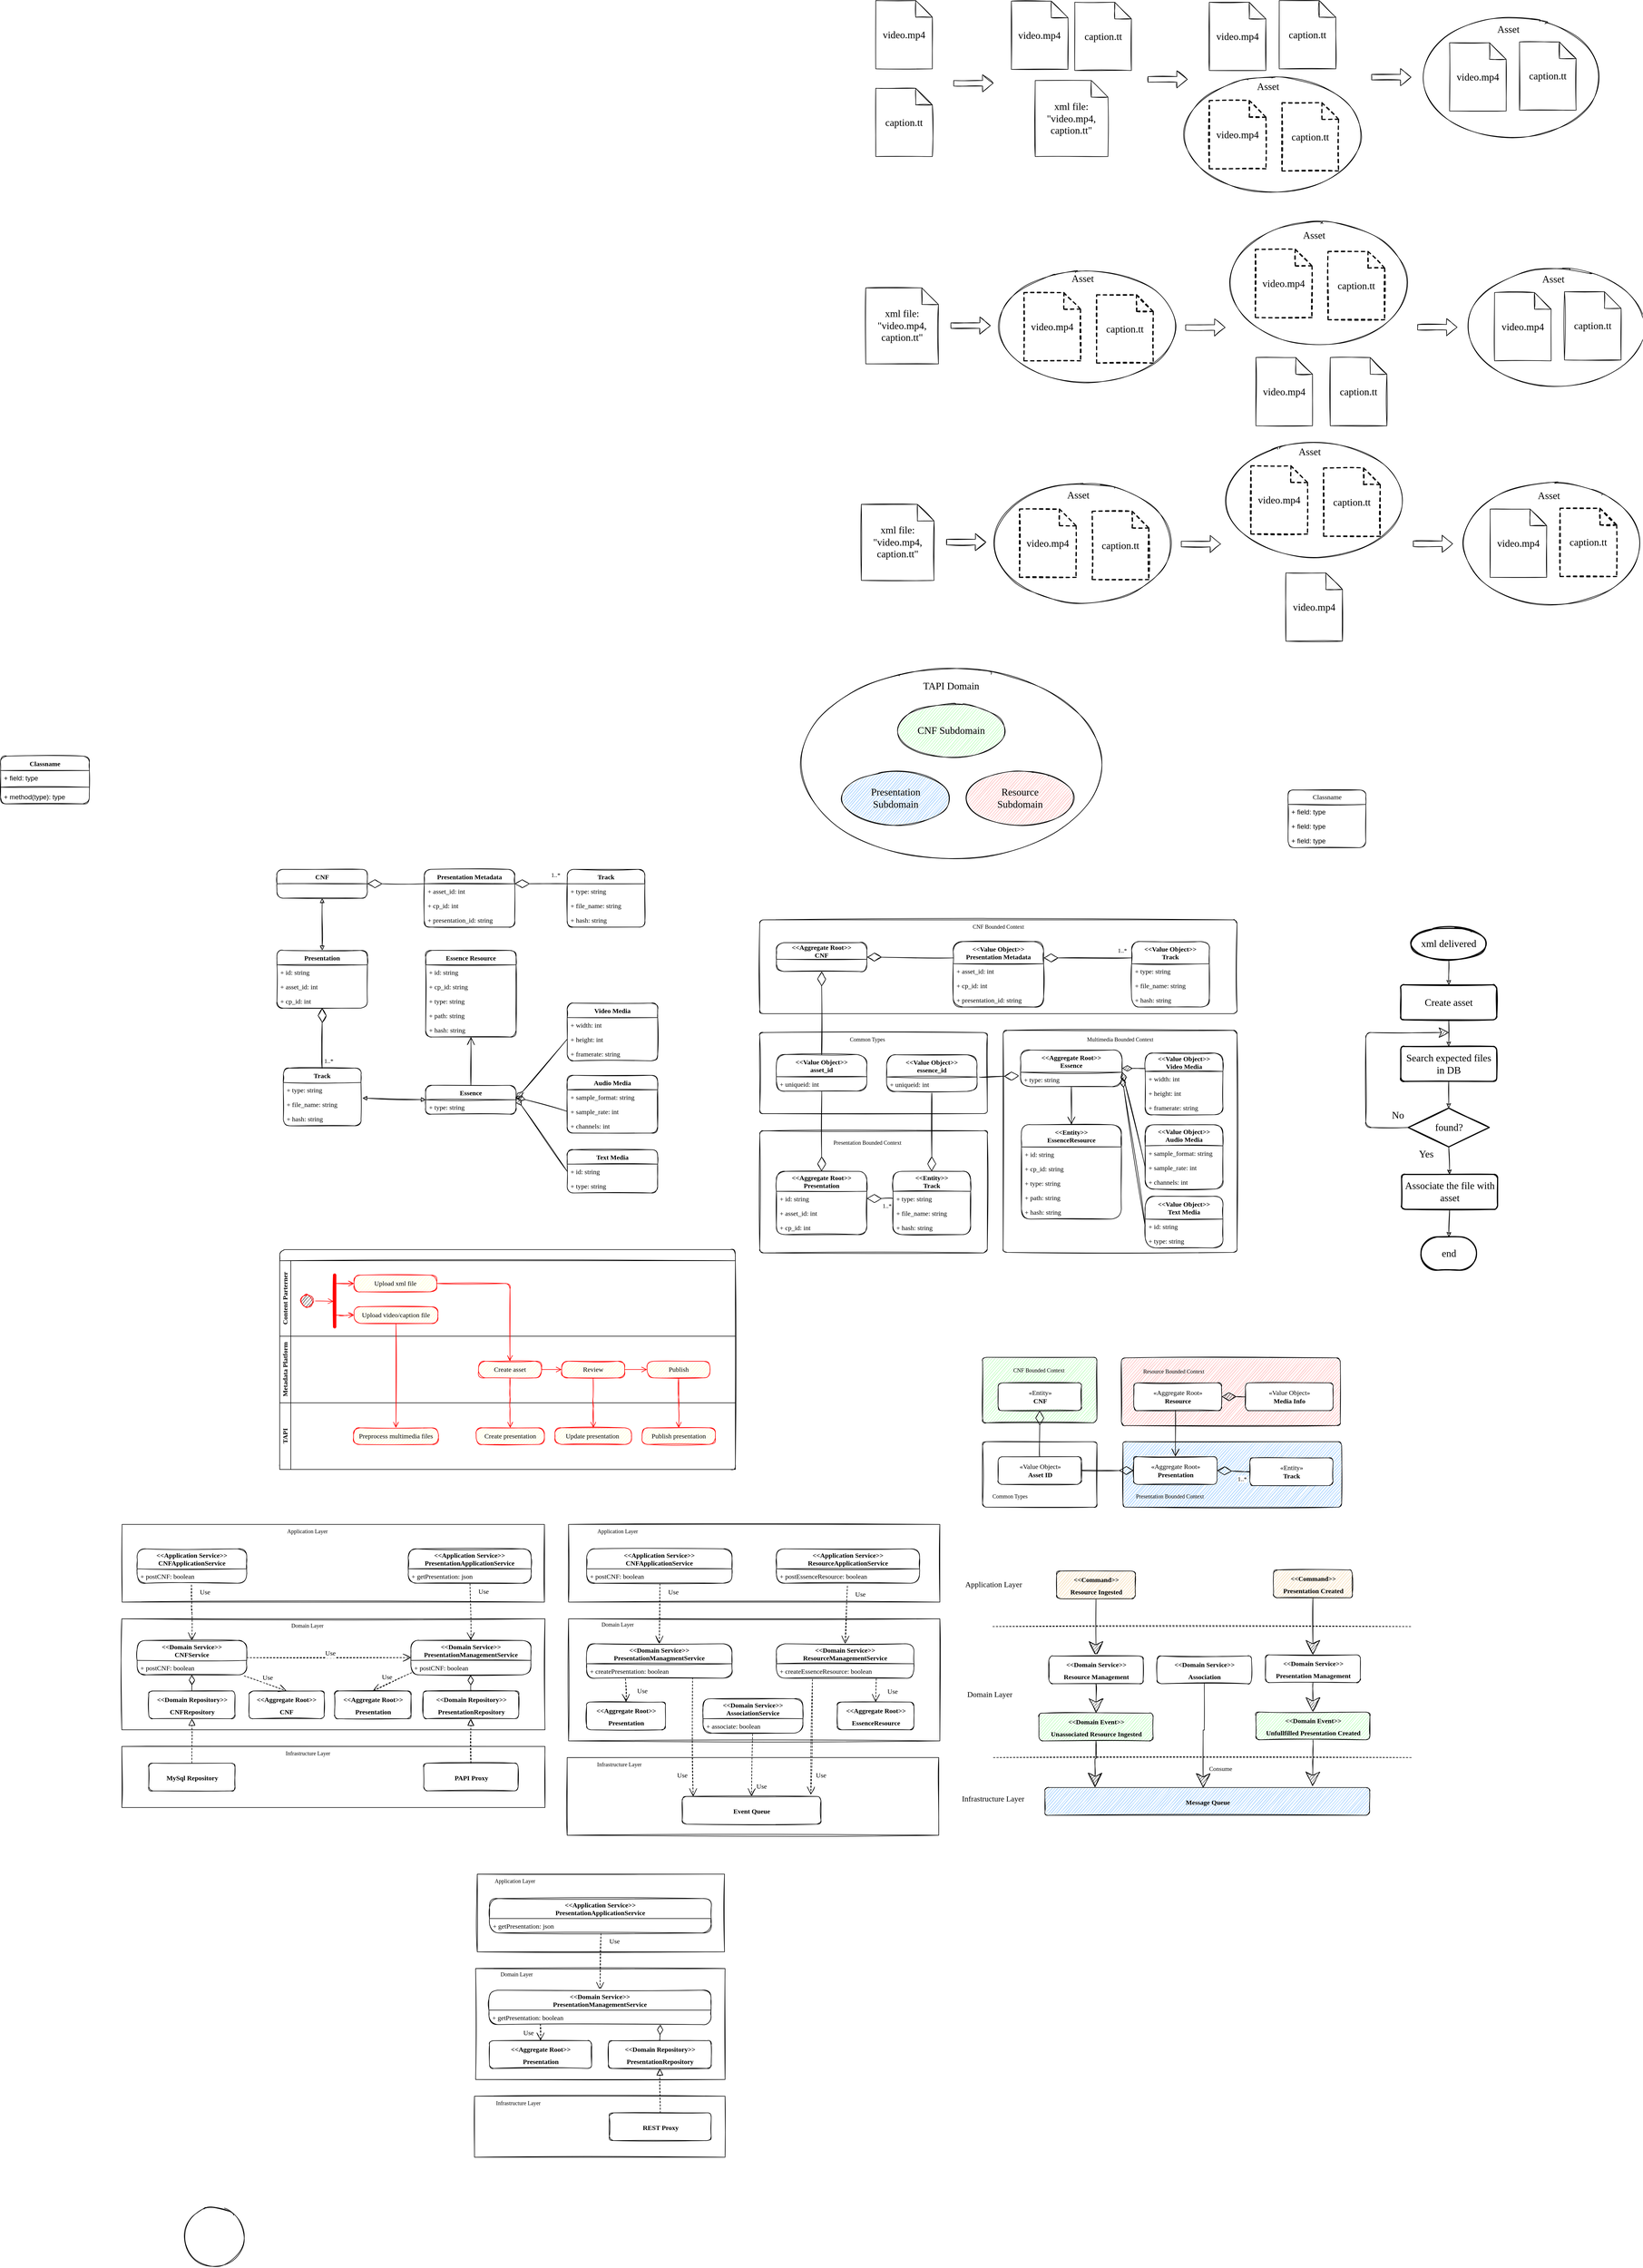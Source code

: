 <mxfile version="13.7.9" type="github">
  <diagram name="Page-1" id="b5b7bab2-c9e2-2cf4-8b2a-24fd1a2a6d21">
    <mxGraphModel dx="1419" dy="697" grid="0" gridSize="10" guides="1" tooltips="1" connect="1" arrows="1" fold="1" page="1" pageScale="1" pageWidth="3300" pageHeight="4681" math="0" shadow="0">
      <root>
        <mxCell id="0" />
        <mxCell id="1" parent="0" />
        <mxCell id="pkwPzaPYfRj4sN46si9D-83" value="Classname" style="swimlane;fontStyle=0;childLayout=stackLayout;horizontal=1;startSize=26;fillColor=none;horizontalStack=0;resizeParent=1;resizeParentMax=0;resizeLast=0;collapsible=0;marginBottom=0;rounded=1;glass=0;sketch=1;fontFamily=Comic Sans MS;html=1;" parent="1" vertex="1">
          <mxGeometry x="2342" y="1647" width="140" height="104" as="geometry" />
        </mxCell>
        <mxCell id="pkwPzaPYfRj4sN46si9D-84" value="+ field: type" style="text;strokeColor=none;fillColor=none;align=left;verticalAlign=top;spacingLeft=4;spacingRight=4;overflow=hidden;rotatable=0;points=[[0,0.5],[1,0.5]];portConstraint=eastwest;" parent="pkwPzaPYfRj4sN46si9D-83" vertex="1">
          <mxGeometry y="26" width="140" height="26" as="geometry" />
        </mxCell>
        <mxCell id="pkwPzaPYfRj4sN46si9D-85" value="+ field: type" style="text;strokeColor=none;fillColor=none;align=left;verticalAlign=top;spacingLeft=4;spacingRight=4;overflow=hidden;rotatable=0;points=[[0,0.5],[1,0.5]];portConstraint=eastwest;" parent="pkwPzaPYfRj4sN46si9D-83" vertex="1">
          <mxGeometry y="52" width="140" height="26" as="geometry" />
        </mxCell>
        <mxCell id="pkwPzaPYfRj4sN46si9D-86" value="+ field: type" style="text;strokeColor=none;fillColor=none;align=left;verticalAlign=top;spacingLeft=4;spacingRight=4;overflow=hidden;rotatable=0;points=[[0,0.5],[1,0.5]];portConstraint=eastwest;" parent="pkwPzaPYfRj4sN46si9D-83" vertex="1">
          <mxGeometry y="78" width="140" height="26" as="geometry" />
        </mxCell>
        <mxCell id="pkwPzaPYfRj4sN46si9D-70" value="Classname" style="swimlane;fontStyle=1;align=center;verticalAlign=top;childLayout=stackLayout;horizontal=1;startSize=26;horizontalStack=0;resizeParent=1;resizeParentMax=0;resizeLast=0;collapsible=1;marginBottom=0;shadow=0;glass=0;fontFamily=Comic Sans MS;sketch=1;rounded=1;" parent="1" vertex="1">
          <mxGeometry x="22" y="1586" width="160" height="86" as="geometry" />
        </mxCell>
        <mxCell id="pkwPzaPYfRj4sN46si9D-71" value="+ field: type" style="text;strokeColor=none;fillColor=none;align=left;verticalAlign=top;spacingLeft=4;spacingRight=4;overflow=hidden;rotatable=0;points=[[0,0.5],[1,0.5]];portConstraint=eastwest;sketch=1;rounded=1;" parent="pkwPzaPYfRj4sN46si9D-70" vertex="1">
          <mxGeometry y="26" width="160" height="26" as="geometry" />
        </mxCell>
        <mxCell id="pkwPzaPYfRj4sN46si9D-72" value="" style="line;strokeWidth=1;fillColor=none;align=left;verticalAlign=middle;spacingTop=-1;spacingLeft=3;spacingRight=3;rotatable=0;labelPosition=right;points=[];portConstraint=eastwest;sketch=1;rounded=1;" parent="pkwPzaPYfRj4sN46si9D-70" vertex="1">
          <mxGeometry y="52" width="160" height="8" as="geometry" />
        </mxCell>
        <mxCell id="pkwPzaPYfRj4sN46si9D-73" value="+ method(type): type" style="text;strokeColor=none;fillColor=none;align=left;verticalAlign=top;spacingLeft=4;spacingRight=4;overflow=hidden;rotatable=0;points=[[0,0.5],[1,0.5]];portConstraint=eastwest;sketch=1;rounded=1;" parent="pkwPzaPYfRj4sN46si9D-70" vertex="1">
          <mxGeometry y="60" width="160" height="26" as="geometry" />
        </mxCell>
        <mxCell id="pkwPzaPYfRj4sN46si9D-98" value="" style="swimlane;html=1;childLayout=stackLayout;resizeParent=1;resizeParentMax=0;horizontal=1;startSize=20;horizontalStack=0;rounded=1;glass=0;sketch=1;fontFamily=Comic Sans MS;fontSize=18;collapsible=0;" parent="1" vertex="1">
          <mxGeometry x="525" y="2475" width="821" height="396" as="geometry">
            <mxRectangle x="543" y="2423" width="61" height="26" as="alternateBounds" />
          </mxGeometry>
        </mxCell>
        <mxCell id="pkwPzaPYfRj4sN46si9D-99" value="Content Parterner" style="swimlane;html=1;startSize=20;horizontal=0;fontFamily=Comic Sans MS;collapsible=0;" parent="pkwPzaPYfRj4sN46si9D-98" vertex="1">
          <mxGeometry y="20" width="821" height="136" as="geometry">
            <mxRectangle y="20" width="480" height="20" as="alternateBounds" />
          </mxGeometry>
        </mxCell>
        <mxCell id="pkwPzaPYfRj4sN46si9D-104" value="" style="edgeStyle=orthogonalEdgeStyle;html=1;verticalAlign=bottom;endArrow=open;endSize=8;strokeColor=#ff0000;fontFamily=Comic Sans MS;fontSize=18;entryX=0.508;entryY=0.7;entryDx=0;entryDy=0;entryPerimeter=0;" parent="pkwPzaPYfRj4sN46si9D-99" source="pkwPzaPYfRj4sN46si9D-103" target="pkwPzaPYfRj4sN46si9D-105" edge="1">
          <mxGeometry relative="1" as="geometry">
            <mxPoint x="93" y="26" as="targetPoint" />
          </mxGeometry>
        </mxCell>
        <mxCell id="pkwPzaPYfRj4sN46si9D-107" value="Upload xml file" style="rounded=1;whiteSpace=wrap;html=1;arcSize=40;fontColor=#000000;fillColor=#ffffc0;strokeColor=#ff0000;glass=0;sketch=1;fontFamily=Comic Sans MS;" parent="pkwPzaPYfRj4sN46si9D-99" vertex="1">
          <mxGeometry x="134" y="26" width="149" height="30" as="geometry" />
        </mxCell>
        <mxCell id="pkwPzaPYfRj4sN46si9D-103" value="" style="ellipse;html=1;shape=startState;fillColor=#000000;strokeColor=#ff0000;rounded=1;glass=0;sketch=1;fontFamily=Comic Sans MS;fontSize=18;" parent="pkwPzaPYfRj4sN46si9D-99" vertex="1">
          <mxGeometry x="34" y="57.5" width="30" height="30" as="geometry" />
        </mxCell>
        <mxCell id="pkwPzaPYfRj4sN46si9D-105" value="" style="shape=line;html=1;strokeWidth=6;strokeColor=#ff0000;rounded=1;glass=0;sketch=1;fontFamily=Comic Sans MS;fontSize=18;direction=south;flipH=0;flipV=0;" parent="pkwPzaPYfRj4sN46si9D-99" vertex="1">
          <mxGeometry x="94" y="26" width="10" height="93" as="geometry" />
        </mxCell>
        <mxCell id="pkwPzaPYfRj4sN46si9D-115" value="" style="edgeStyle=orthogonalEdgeStyle;html=1;verticalAlign=bottom;endArrow=open;endSize=8;strokeColor=#ff0000;fontFamily=Comic Sans MS;fontSize=18;sketch=1;entryX=0;entryY=0.5;entryDx=0;entryDy=0;exitX=0.161;exitY=0.699;exitDx=0;exitDy=0;exitPerimeter=0;" parent="pkwPzaPYfRj4sN46si9D-99" target="pkwPzaPYfRj4sN46si9D-107" edge="1" source="pkwPzaPYfRj4sN46si9D-105">
          <mxGeometry relative="1" as="geometry">
            <mxPoint x="151" y="-7" as="targetPoint" />
            <mxPoint x="98" y="3" as="sourcePoint" />
          </mxGeometry>
        </mxCell>
        <mxCell id="pkwPzaPYfRj4sN46si9D-373" value="Upload video/caption file" style="rounded=1;whiteSpace=wrap;html=1;arcSize=40;fontColor=#000000;fillColor=#ffffc0;strokeColor=#ff0000;glass=0;sketch=1;fontFamily=Comic Sans MS;" parent="pkwPzaPYfRj4sN46si9D-99" vertex="1">
          <mxGeometry x="134" y="83" width="151" height="30" as="geometry" />
        </mxCell>
        <mxCell id="pkwPzaPYfRj4sN46si9D-374" value="" style="edgeStyle=orthogonalEdgeStyle;html=1;verticalAlign=bottom;endArrow=open;endSize=8;strokeColor=#ff0000;shadow=0;fontFamily=Comic Sans MS;fontSize=18;sketch=1;entryX=0;entryY=0.5;entryDx=0;entryDy=0;" parent="pkwPzaPYfRj4sN46si9D-99" target="pkwPzaPYfRj4sN46si9D-373" edge="1">
          <mxGeometry relative="1" as="geometry">
            <mxPoint x="144" y="61" as="targetPoint" />
            <mxPoint x="96" y="98" as="sourcePoint" />
          </mxGeometry>
        </mxCell>
        <mxCell id="pkwPzaPYfRj4sN46si9D-100" value="Metadata Platform" style="swimlane;html=1;startSize=20;horizontal=0;fontFamily=Comic Sans MS;collapsible=0;" parent="pkwPzaPYfRj4sN46si9D-98" vertex="1">
          <mxGeometry y="156" width="821" height="120" as="geometry" />
        </mxCell>
        <mxCell id="pkwPzaPYfRj4sN46si9D-136" value="Publish" style="rounded=1;whiteSpace=wrap;html=1;arcSize=40;fontColor=#000000;fillColor=#ffffc0;strokeColor=#ff0000;glass=0;sketch=1;fontFamily=Comic Sans MS;" parent="pkwPzaPYfRj4sN46si9D-100" vertex="1">
          <mxGeometry x="662" y="45" width="113.5" height="30" as="geometry" />
        </mxCell>
        <mxCell id="pkwPzaPYfRj4sN46si9D-110" value="Create asset" style="rounded=1;whiteSpace=wrap;html=1;arcSize=40;fontColor=#000000;fillColor=#ffffc0;strokeColor=#ff0000;glass=0;sketch=1;fontFamily=Comic Sans MS;" parent="pkwPzaPYfRj4sN46si9D-100" vertex="1">
          <mxGeometry x="358.25" y="45" width="113.5" height="30" as="geometry" />
        </mxCell>
        <mxCell id="pkwPzaPYfRj4sN46si9D-135" value="Review" style="rounded=1;whiteSpace=wrap;html=1;arcSize=40;fontColor=#000000;fillColor=#ffffc0;strokeColor=#ff0000;glass=0;sketch=1;fontFamily=Comic Sans MS;" parent="pkwPzaPYfRj4sN46si9D-100" vertex="1">
          <mxGeometry x="508" y="45" width="113.5" height="30" as="geometry" />
        </mxCell>
        <mxCell id="pkwPzaPYfRj4sN46si9D-139" value="" style="edgeStyle=orthogonalEdgeStyle;html=1;verticalAlign=bottom;endArrow=open;endSize=8;strokeColor=#ff0000;shadow=0;fontFamily=Comic Sans MS;fontSize=18;exitX=1;exitY=0.5;exitDx=0;exitDy=0;entryX=0;entryY=0.5;entryDx=0;entryDy=0;" parent="pkwPzaPYfRj4sN46si9D-100" source="pkwPzaPYfRj4sN46si9D-110" target="pkwPzaPYfRj4sN46si9D-135" edge="1">
          <mxGeometry relative="1" as="geometry">
            <mxPoint x="444" y="-170" as="targetPoint" />
          </mxGeometry>
        </mxCell>
        <mxCell id="pkwPzaPYfRj4sN46si9D-140" value="" style="edgeStyle=orthogonalEdgeStyle;html=1;verticalAlign=bottom;endArrow=open;endSize=8;strokeColor=#ff0000;shadow=0;fontFamily=Comic Sans MS;fontSize=18;exitX=1;exitY=0.5;exitDx=0;exitDy=0;entryX=0;entryY=0.5;entryDx=0;entryDy=0;" parent="pkwPzaPYfRj4sN46si9D-100" source="pkwPzaPYfRj4sN46si9D-135" target="pkwPzaPYfRj4sN46si9D-136" edge="1">
          <mxGeometry relative="1" as="geometry">
            <mxPoint x="509" y="70" as="targetPoint" />
            <mxPoint x="481.75" y="70" as="sourcePoint" />
          </mxGeometry>
        </mxCell>
        <mxCell id="pkwPzaPYfRj4sN46si9D-102" value="TAPI" style="swimlane;html=1;startSize=20;horizontal=0;fontFamily=Comic Sans MS;collapsible=0;" parent="pkwPzaPYfRj4sN46si9D-98" vertex="1">
          <mxGeometry y="276" width="821" height="120" as="geometry" />
        </mxCell>
        <mxCell id="pkwPzaPYfRj4sN46si9D-134" value="Publish presentation" style="rounded=1;whiteSpace=wrap;html=1;arcSize=40;fontColor=#000000;fillColor=#ffffc0;strokeColor=#ff0000;glass=0;sketch=1;fontFamily=Comic Sans MS;" parent="pkwPzaPYfRj4sN46si9D-102" vertex="1">
          <mxGeometry x="653" y="45" width="132" height="30" as="geometry" />
        </mxCell>
        <mxCell id="pkwPzaPYfRj4sN46si9D-133" value="Update presentation&amp;nbsp;" style="rounded=1;whiteSpace=wrap;html=1;arcSize=40;fontColor=#000000;fillColor=#ffffc0;strokeColor=#ff0000;glass=0;sketch=1;fontFamily=Comic Sans MS;" parent="pkwPzaPYfRj4sN46si9D-102" vertex="1">
          <mxGeometry x="496" y="45" width="138" height="30" as="geometry" />
        </mxCell>
        <mxCell id="pkwPzaPYfRj4sN46si9D-278" value="Create presentation" style="rounded=1;whiteSpace=wrap;html=1;arcSize=40;fontColor=#000000;fillColor=#ffffc0;strokeColor=#ff0000;glass=0;sketch=1;fontFamily=Comic Sans MS;" parent="pkwPzaPYfRj4sN46si9D-102" vertex="1">
          <mxGeometry x="354" y="45" width="123" height="30" as="geometry" />
        </mxCell>
        <mxCell id="pkwPzaPYfRj4sN46si9D-111" value="Preprocess multimedia files" style="rounded=1;whiteSpace=wrap;html=1;arcSize=40;fontColor=#000000;fillColor=#ffffc0;strokeColor=#ff0000;glass=0;sketch=1;fontFamily=Comic Sans MS;" parent="pkwPzaPYfRj4sN46si9D-102" vertex="1">
          <mxGeometry x="133" y="45" width="153" height="30" as="geometry" />
        </mxCell>
        <mxCell id="pkwPzaPYfRj4sN46si9D-137" value="" style="edgeStyle=orthogonalEdgeStyle;html=1;verticalAlign=bottom;endArrow=open;endSize=8;strokeColor=#ff0000;shadow=0;fontFamily=Comic Sans MS;fontSize=18;exitX=1;exitY=0.5;exitDx=0;exitDy=0;sketch=1;entryX=0.5;entryY=0;entryDx=0;entryDy=0;" parent="pkwPzaPYfRj4sN46si9D-98" source="pkwPzaPYfRj4sN46si9D-107" target="pkwPzaPYfRj4sN46si9D-110" edge="1">
          <mxGeometry relative="1" as="geometry">
            <mxPoint x="426.52" y="115" as="targetPoint" />
            <mxPoint x="427.02" y="-73" as="sourcePoint" />
          </mxGeometry>
        </mxCell>
        <mxCell id="pkwPzaPYfRj4sN46si9D-141" value="" style="edgeStyle=orthogonalEdgeStyle;html=1;verticalAlign=bottom;endArrow=open;endSize=8;strokeColor=#ff0000;shadow=0;fontFamily=Comic Sans MS;fontSize=18;exitX=0.5;exitY=1;exitDx=0;exitDy=0;entryX=0.5;entryY=0;entryDx=0;entryDy=0;sketch=1;" parent="pkwPzaPYfRj4sN46si9D-98" source="pkwPzaPYfRj4sN46si9D-135" target="pkwPzaPYfRj4sN46si9D-133" edge="1">
          <mxGeometry relative="1" as="geometry">
            <mxPoint x="658" y="210" as="targetPoint" />
            <mxPoint x="622.5" y="210" as="sourcePoint" />
          </mxGeometry>
        </mxCell>
        <mxCell id="pkwPzaPYfRj4sN46si9D-142" value="" style="edgeStyle=orthogonalEdgeStyle;html=1;verticalAlign=bottom;endArrow=open;endSize=8;strokeColor=#ff0000;shadow=0;fontFamily=Comic Sans MS;fontSize=18;entryX=0.5;entryY=0;entryDx=0;entryDy=0;sketch=1;exitX=0.5;exitY=1;exitDx=0;exitDy=0;" parent="pkwPzaPYfRj4sN46si9D-98" source="pkwPzaPYfRj4sN46si9D-136" target="pkwPzaPYfRj4sN46si9D-134" edge="1">
          <mxGeometry relative="1" as="geometry">
            <mxPoint x="566" y="315" as="targetPoint" />
            <mxPoint x="706" y="219" as="sourcePoint" />
          </mxGeometry>
        </mxCell>
        <mxCell id="pkwPzaPYfRj4sN46si9D-280" value="" style="edgeStyle=orthogonalEdgeStyle;html=1;verticalAlign=bottom;endArrow=open;endSize=8;strokeColor=#ff0000;shadow=0;fontFamily=Comic Sans MS;fontSize=18;exitX=0.5;exitY=1;exitDx=0;exitDy=0;entryX=0.5;entryY=0;entryDx=0;entryDy=0;sketch=1;" parent="pkwPzaPYfRj4sN46si9D-98" source="pkwPzaPYfRj4sN46si9D-110" target="pkwPzaPYfRj4sN46si9D-278" edge="1">
          <mxGeometry relative="1" as="geometry">
            <mxPoint x="566" y="315" as="targetPoint" />
            <mxPoint x="565.75" y="225" as="sourcePoint" />
          </mxGeometry>
        </mxCell>
        <mxCell id="pkwPzaPYfRj4sN46si9D-376" value="" style="edgeStyle=orthogonalEdgeStyle;html=1;verticalAlign=bottom;endArrow=open;endSize=8;strokeColor=#ff0000;shadow=0;fontFamily=Comic Sans MS;fontSize=18;sketch=1;exitX=0.5;exitY=1;exitDx=0;exitDy=0;" parent="pkwPzaPYfRj4sN46si9D-98" target="pkwPzaPYfRj4sN46si9D-111" edge="1" source="pkwPzaPYfRj4sN46si9D-373">
          <mxGeometry relative="1" as="geometry">
            <mxPoint x="215" y="348" as="targetPoint" />
            <mxPoint x="214" y="168" as="sourcePoint" />
          </mxGeometry>
        </mxCell>
        <mxCell id="pkwPzaPYfRj4sN46si9D-264" value="" style="rounded=0;whiteSpace=wrap;html=1;glass=0;sketch=1;strokeWidth=1;fontFamily=Comic Sans MS;fontSize=18;" parent="1" vertex="1">
          <mxGeometry x="1043" y="3390" width="669.5" height="140" as="geometry" />
        </mxCell>
        <mxCell id="pkwPzaPYfRj4sN46si9D-228" value="" style="rounded=0;whiteSpace=wrap;html=1;glass=0;sketch=1;strokeWidth=1;fontFamily=Comic Sans MS;fontSize=18;" parent="1" vertex="1">
          <mxGeometry x="240.5" y="3140" width="762.5" height="200" as="geometry" />
        </mxCell>
        <mxCell id="pkwPzaPYfRj4sN46si9D-218" value="" style="rounded=0;whiteSpace=wrap;html=1;glass=0;sketch=1;strokeWidth=1;fontFamily=Comic Sans MS;fontSize=18;" parent="1" vertex="1">
          <mxGeometry x="241" y="2970" width="761" height="140" as="geometry" />
        </mxCell>
        <mxCell id="pkwPzaPYfRj4sN46si9D-211" value="" style="ellipse;whiteSpace=wrap;html=1;rounded=1;glass=0;sketch=1;strokeWidth=1;fontFamily=Comic Sans MS;fontSize=18;" parent="1" vertex="1">
          <mxGeometry x="1470" y="1420" width="530" height="360" as="geometry" />
        </mxCell>
        <mxCell id="pkwPzaPYfRj4sN46si9D-167" value="&lt;div&gt;&lt;/div&gt;" style="rounded=1;whiteSpace=wrap;html=1;absoluteArcSize=1;arcSize=14;strokeWidth=1;glass=0;sketch=1;fontFamily=Comic Sans MS;fontSize=18;align=center;" parent="1" vertex="1">
          <mxGeometry x="1390" y="2261" width="410" height="220" as="geometry" />
        </mxCell>
        <mxCell id="pkwPzaPYfRj4sN46si9D-160" value="&lt;div&gt;&lt;/div&gt;" style="rounded=1;whiteSpace=wrap;html=1;absoluteArcSize=1;arcSize=14;strokeWidth=1;glass=0;sketch=1;fontFamily=Comic Sans MS;fontSize=18;align=center;" parent="1" vertex="1">
          <mxGeometry x="1390" y="2084" width="410" height="146" as="geometry" />
        </mxCell>
        <mxCell id="pkwPzaPYfRj4sN46si9D-143" value="&lt;div&gt;&lt;/div&gt;" style="rounded=1;whiteSpace=wrap;html=1;absoluteArcSize=1;arcSize=14;strokeWidth=1;glass=0;sketch=1;fontFamily=Comic Sans MS;fontSize=18;align=center;" parent="1" vertex="1">
          <mxGeometry x="1390" y="1881" width="860" height="169" as="geometry" />
        </mxCell>
        <mxCell id="pkwPzaPYfRj4sN46si9D-2" value="" style="ellipse;whiteSpace=wrap;html=1;aspect=fixed;sketch=1;rounded=1;" parent="1" vertex="1">
          <mxGeometry x="352" y="4198" width="110" height="110" as="geometry" />
        </mxCell>
        <mxCell id="pkwPzaPYfRj4sN46si9D-153" value="&lt;&lt;Value Object&gt;&gt;&#xa;Track" style="swimlane;fontStyle=1;childLayout=stackLayout;horizontal=1;startSize=40;horizontalStack=0;resizeParent=1;resizeParentMax=0;resizeLast=0;collapsible=0;marginBottom=0;shadow=0;glass=0;fontFamily=Comic Sans MS;sketch=1;rounded=1;arcSize=13;" parent="1" vertex="1">
          <mxGeometry x="2060" y="1920" width="140" height="118" as="geometry" />
        </mxCell>
        <mxCell id="pkwPzaPYfRj4sN46si9D-154" value="+ type: string" style="text;strokeColor=none;fillColor=none;align=left;verticalAlign=top;spacingLeft=4;spacingRight=4;overflow=hidden;rotatable=0;points=[[0,0.5],[1,0.5]];portConstraint=eastwest;fontFamily=Comic Sans MS;sketch=1;rounded=1;" parent="pkwPzaPYfRj4sN46si9D-153" vertex="1">
          <mxGeometry y="40" width="140" height="26" as="geometry" />
        </mxCell>
        <mxCell id="pkwPzaPYfRj4sN46si9D-155" value="+ file_name: string" style="text;strokeColor=none;fillColor=none;align=left;verticalAlign=top;spacingLeft=4;spacingRight=4;overflow=hidden;rotatable=0;points=[[0,0.5],[1,0.5]];portConstraint=eastwest;fontFamily=Comic Sans MS;sketch=1;rounded=1;" parent="pkwPzaPYfRj4sN46si9D-153" vertex="1">
          <mxGeometry y="66" width="140" height="26" as="geometry" />
        </mxCell>
        <mxCell id="pkwPzaPYfRj4sN46si9D-156" value="+ hash: string" style="text;strokeColor=none;fillColor=none;align=left;verticalAlign=top;spacingLeft=4;spacingRight=4;overflow=hidden;rotatable=0;points=[[0,0.5],[1,0.5]];portConstraint=eastwest;fontFamily=Comic Sans MS;sketch=1;rounded=1;" parent="pkwPzaPYfRj4sN46si9D-153" vertex="1">
          <mxGeometry y="92" width="140" height="26" as="geometry" />
        </mxCell>
        <mxCell id="pkwPzaPYfRj4sN46si9D-148" value="&lt;&lt;Aggregate Root&gt;&gt;&#xa;CNF" style="swimlane;fontStyle=1;childLayout=stackLayout;horizontal=1;startSize=30;horizontalStack=0;resizeParent=1;resizeParentMax=0;resizeLast=0;collapsible=0;marginBottom=0;shadow=0;glass=0;swimlaneLine=1;fontFamily=Comic Sans MS;sketch=1;rounded=1;" parent="1" vertex="1">
          <mxGeometry x="1420" y="1922" width="163" height="52" as="geometry" />
        </mxCell>
        <mxCell id="pkwPzaPYfRj4sN46si9D-149" value="&lt;&lt;Value Object&gt;&gt;&#xa;Presentation Metadata" style="swimlane;fontStyle=1;childLayout=stackLayout;horizontal=1;startSize=40;horizontalStack=0;resizeParent=1;resizeParentMax=0;resizeLast=0;collapsible=0;marginBottom=0;shadow=0;glass=0;swimlaneLine=1;fontFamily=Comic Sans MS;sketch=1;rounded=1;" parent="1" vertex="1">
          <mxGeometry x="1738.5" y="1920" width="163" height="118" as="geometry" />
        </mxCell>
        <mxCell id="pkwPzaPYfRj4sN46si9D-150" value="+ asset_id: int" style="text;strokeColor=none;fillColor=none;align=left;verticalAlign=top;spacingLeft=4;spacingRight=4;overflow=hidden;rotatable=0;points=[[0,0.5],[1,0.5]];portConstraint=eastwest;fontFamily=Comic Sans MS;sketch=1;rounded=1;" parent="pkwPzaPYfRj4sN46si9D-149" vertex="1">
          <mxGeometry y="40" width="163" height="26" as="geometry" />
        </mxCell>
        <mxCell id="pkwPzaPYfRj4sN46si9D-151" value="+ cp_id: int" style="text;strokeColor=none;fillColor=none;align=left;verticalAlign=top;spacingLeft=4;spacingRight=4;overflow=hidden;rotatable=0;points=[[0,0.5],[1,0.5]];portConstraint=eastwest;fontFamily=Comic Sans MS;sketch=1;rounded=1;" parent="pkwPzaPYfRj4sN46si9D-149" vertex="1">
          <mxGeometry y="66" width="163" height="26" as="geometry" />
        </mxCell>
        <mxCell id="pkwPzaPYfRj4sN46si9D-152" value="+ presentation_id: string" style="text;strokeColor=none;fillColor=none;align=left;verticalAlign=top;spacingLeft=4;spacingRight=4;overflow=hidden;rotatable=0;points=[[0,0.5],[1,0.5]];portConstraint=eastwest;fontFamily=Comic Sans MS;sketch=1;rounded=1;" parent="pkwPzaPYfRj4sN46si9D-149" vertex="1">
          <mxGeometry y="92" width="163" height="26" as="geometry" />
        </mxCell>
        <mxCell id="pkwPzaPYfRj4sN46si9D-147" value="&lt;font size=&quot;1&quot;&gt;CNF Bounded Context&lt;/font&gt;" style="text;html=1;strokeColor=none;fillColor=none;align=center;verticalAlign=middle;whiteSpace=wrap;rounded=0;glass=0;sketch=1;fontFamily=Comic Sans MS;fontSize=18;" parent="1" vertex="1">
          <mxGeometry x="1764" y="1881" width="112" height="20" as="geometry" />
        </mxCell>
        <mxCell id="pkwPzaPYfRj4sN46si9D-157" value="" style="endArrow=diamondThin;endFill=0;endSize=24;html=1;fontFamily=Comic Sans MS;exitX=0;exitY=0.25;exitDx=0;exitDy=0;entryX=1;entryY=0.5;entryDx=0;entryDy=0;sketch=1;" parent="1" source="pkwPzaPYfRj4sN46si9D-149" target="pkwPzaPYfRj4sN46si9D-148" edge="1">
          <mxGeometry width="160" relative="1" as="geometry">
            <mxPoint x="1310" y="2010" as="sourcePoint" />
            <mxPoint x="1470" y="2010" as="targetPoint" />
          </mxGeometry>
        </mxCell>
        <mxCell id="pkwPzaPYfRj4sN46si9D-158" value="" style="endArrow=diamondThin;endFill=0;endSize=24;html=1;fontFamily=Comic Sans MS;exitX=0;exitY=0.25;exitDx=0;exitDy=0;entryX=1;entryY=0.25;entryDx=0;entryDy=0;sketch=1;" parent="1" source="pkwPzaPYfRj4sN46si9D-153" target="pkwPzaPYfRj4sN46si9D-149" edge="1">
          <mxGeometry width="160" relative="1" as="geometry">
            <mxPoint x="2012.5" y="1850" as="sourcePoint" />
            <mxPoint x="1910" y="1850" as="targetPoint" />
          </mxGeometry>
        </mxCell>
        <mxCell id="pkwPzaPYfRj4sN46si9D-159" value="1..*" style="edgeLabel;html=1;align=center;verticalAlign=middle;resizable=0;points=[];fontFamily=Comic Sans MS;" parent="pkwPzaPYfRj4sN46si9D-158" vertex="1" connectable="0">
          <mxGeometry x="-0.556" y="-1" relative="1" as="geometry">
            <mxPoint x="18" y="-12.5" as="offset" />
          </mxGeometry>
        </mxCell>
        <mxCell id="pkwPzaPYfRj4sN46si9D-176" value="&lt;div&gt;&lt;/div&gt;" style="rounded=1;whiteSpace=wrap;html=1;absoluteArcSize=1;arcSize=14;strokeWidth=1;glass=0;sketch=1;fontFamily=Comic Sans MS;fontSize=18;align=center;" parent="1" vertex="1">
          <mxGeometry x="1828.5" y="2080" width="421.5" height="400" as="geometry" />
        </mxCell>
        <mxCell id="pkwPzaPYfRj4sN46si9D-163" value="&lt;&lt;Value Object&gt;&gt;&#xa;asset_id" style="swimlane;fontStyle=1;childLayout=stackLayout;horizontal=1;startSize=40;horizontalStack=0;resizeParent=1;resizeParentMax=0;resizeLast=0;collapsible=0;marginBottom=0;shadow=0;glass=0;swimlaneLine=1;fontFamily=Comic Sans MS;sketch=1;rounded=1;" parent="1" vertex="1">
          <mxGeometry x="1420" y="2123.5" width="163" height="66" as="geometry" />
        </mxCell>
        <mxCell id="pkwPzaPYfRj4sN46si9D-164" value="+ uniqueid: int" style="text;strokeColor=none;fillColor=none;align=left;verticalAlign=top;spacingLeft=4;spacingRight=4;overflow=hidden;rotatable=0;points=[[0,0.5],[1,0.5]];portConstraint=eastwest;fontFamily=Comic Sans MS;sketch=1;rounded=1;" parent="pkwPzaPYfRj4sN46si9D-163" vertex="1">
          <mxGeometry y="40" width="163" height="26" as="geometry" />
        </mxCell>
        <mxCell id="pkwPzaPYfRj4sN46si9D-168" value="&lt;&lt;Aggregate Root&gt;&gt;&#xa;Presentation" style="swimlane;fontStyle=1;childLayout=stackLayout;horizontal=1;startSize=36;horizontalStack=0;resizeParent=1;resizeParentMax=0;resizeLast=0;collapsible=0;marginBottom=0;shadow=0;glass=0;swimlaneLine=1;fontFamily=Comic Sans MS;sketch=1;rounded=1;" parent="1" vertex="1">
          <mxGeometry x="1420" y="2334" width="163" height="114" as="geometry" />
        </mxCell>
        <mxCell id="pkwPzaPYfRj4sN46si9D-169" value="+ id: string" style="text;strokeColor=none;fillColor=none;align=left;verticalAlign=top;spacingLeft=4;spacingRight=4;overflow=hidden;rotatable=0;points=[[0,0.5],[1,0.5]];portConstraint=eastwest;fontFamily=Comic Sans MS;sketch=1;rounded=1;" parent="pkwPzaPYfRj4sN46si9D-168" vertex="1">
          <mxGeometry y="36" width="163" height="26" as="geometry" />
        </mxCell>
        <mxCell id="pkwPzaPYfRj4sN46si9D-170" value="+ asset_id: int" style="text;strokeColor=none;fillColor=none;align=left;verticalAlign=top;spacingLeft=4;spacingRight=4;overflow=hidden;rotatable=0;points=[[0,0.5],[1,0.5]];portConstraint=eastwest;fontFamily=Comic Sans MS;sketch=1;rounded=1;" parent="pkwPzaPYfRj4sN46si9D-168" vertex="1">
          <mxGeometry y="62" width="163" height="26" as="geometry" />
        </mxCell>
        <mxCell id="pkwPzaPYfRj4sN46si9D-171" value="+ cp_id: int" style="text;strokeColor=none;fillColor=none;align=left;verticalAlign=top;spacingLeft=4;spacingRight=4;overflow=hidden;rotatable=0;points=[[0,0.5],[1,0.5]];portConstraint=eastwest;fontFamily=Comic Sans MS;sketch=1;rounded=1;" parent="pkwPzaPYfRj4sN46si9D-168" vertex="1">
          <mxGeometry y="88" width="163" height="26" as="geometry" />
        </mxCell>
        <mxCell id="pkwPzaPYfRj4sN46si9D-172" value="&lt;&lt;Entity&gt;&gt;&#xa;Track" style="swimlane;fontStyle=1;childLayout=stackLayout;horizontal=1;startSize=36;horizontalStack=0;resizeParent=1;resizeParentMax=0;resizeLast=0;collapsible=0;marginBottom=0;shadow=0;glass=0;fontFamily=Comic Sans MS;sketch=1;rounded=1;" parent="1" vertex="1">
          <mxGeometry x="1630" y="2334" width="140" height="114" as="geometry" />
        </mxCell>
        <mxCell id="pkwPzaPYfRj4sN46si9D-173" value="+ type: string" style="text;strokeColor=none;fillColor=none;align=left;verticalAlign=top;spacingLeft=4;spacingRight=4;overflow=hidden;rotatable=0;points=[[0,0.5],[1,0.5]];portConstraint=eastwest;fontFamily=Comic Sans MS;sketch=1;rounded=1;" parent="pkwPzaPYfRj4sN46si9D-172" vertex="1">
          <mxGeometry y="36" width="140" height="26" as="geometry" />
        </mxCell>
        <mxCell id="pkwPzaPYfRj4sN46si9D-174" value="+ file_name: string" style="text;strokeColor=none;fillColor=none;align=left;verticalAlign=top;spacingLeft=4;spacingRight=4;overflow=hidden;rotatable=0;points=[[0,0.5],[1,0.5]];portConstraint=eastwest;fontFamily=Comic Sans MS;sketch=1;rounded=1;" parent="pkwPzaPYfRj4sN46si9D-172" vertex="1">
          <mxGeometry y="62" width="140" height="26" as="geometry" />
        </mxCell>
        <mxCell id="pkwPzaPYfRj4sN46si9D-175" value="+ hash: string" style="text;strokeColor=none;fillColor=none;align=left;verticalAlign=top;spacingLeft=4;spacingRight=4;overflow=hidden;rotatable=0;points=[[0,0.5],[1,0.5]];portConstraint=eastwest;fontFamily=Comic Sans MS;sketch=1;rounded=1;" parent="pkwPzaPYfRj4sN46si9D-172" vertex="1">
          <mxGeometry y="88" width="140" height="26" as="geometry" />
        </mxCell>
        <mxCell id="pkwPzaPYfRj4sN46si9D-183" value="&lt;&lt;Aggregate Root&gt;&gt;&#xa;Essence" style="swimlane;fontStyle=1;childLayout=stackLayout;horizontal=1;startSize=40;horizontalStack=0;resizeParent=1;resizeParentMax=0;resizeLast=0;collapsible=0;marginBottom=0;shadow=0;glass=0;swimlaneLine=1;fontFamily=Comic Sans MS;swimlaneFillColor=none;sketch=1;rounded=1;" parent="1" vertex="1">
          <mxGeometry x="1860" y="2115.5" width="183" height="66" as="geometry" />
        </mxCell>
        <mxCell id="pkwPzaPYfRj4sN46si9D-185" value="+ type: string" style="text;strokeColor=none;fillColor=none;align=left;verticalAlign=top;spacingLeft=4;spacingRight=4;overflow=hidden;rotatable=0;points=[[0,0.5],[1,0.5]];portConstraint=eastwest;fontFamily=Comic Sans MS;sketch=1;rounded=1;" parent="pkwPzaPYfRj4sN46si9D-183" vertex="1">
          <mxGeometry y="40" width="183" height="26" as="geometry" />
        </mxCell>
        <mxCell id="pkwPzaPYfRj4sN46si9D-186" value="&lt;&lt;Value Object&gt;&gt;&#xa;Video Media" style="swimlane;fontStyle=1;childLayout=stackLayout;horizontal=1;startSize=33;horizontalStack=0;resizeParent=1;resizeParentMax=0;resizeLast=0;collapsible=0;marginBottom=0;shadow=0;glass=0;swimlaneLine=1;fontFamily=Comic Sans MS;swimlaneFillColor=none;sketch=1;rounded=1;" parent="1" vertex="1">
          <mxGeometry x="2084.5" y="2121" width="140" height="111" as="geometry" />
        </mxCell>
        <mxCell id="pkwPzaPYfRj4sN46si9D-187" value="+ width: int" style="text;strokeColor=none;fillColor=none;align=left;verticalAlign=top;spacingLeft=4;spacingRight=4;overflow=hidden;rotatable=0;points=[[0,0.5],[1,0.5]];portConstraint=eastwest;fontFamily=Comic Sans MS;sketch=1;rounded=1;" parent="pkwPzaPYfRj4sN46si9D-186" vertex="1">
          <mxGeometry y="33" width="140" height="26" as="geometry" />
        </mxCell>
        <mxCell id="pkwPzaPYfRj4sN46si9D-188" value="+ height: int" style="text;strokeColor=none;fillColor=none;align=left;verticalAlign=top;spacingLeft=4;spacingRight=4;overflow=hidden;rotatable=0;points=[[0,0.5],[1,0.5]];portConstraint=eastwest;fontFamily=Comic Sans MS;sketch=1;rounded=1;" parent="pkwPzaPYfRj4sN46si9D-186" vertex="1">
          <mxGeometry y="59" width="140" height="26" as="geometry" />
        </mxCell>
        <mxCell id="pkwPzaPYfRj4sN46si9D-189" value="+ framerate: string" style="text;strokeColor=none;fillColor=none;align=left;verticalAlign=top;spacingLeft=4;spacingRight=4;overflow=hidden;rotatable=0;points=[[0,0.5],[1,0.5]];portConstraint=eastwest;fontFamily=Comic Sans MS;sketch=1;rounded=1;" parent="pkwPzaPYfRj4sN46si9D-186" vertex="1">
          <mxGeometry y="85" width="140" height="26" as="geometry" />
        </mxCell>
        <mxCell id="pkwPzaPYfRj4sN46si9D-194" value="&lt;&lt;Value Object&gt;&gt;&#xa;Text Media" style="swimlane;fontStyle=1;childLayout=stackLayout;horizontal=1;startSize=41;horizontalStack=0;resizeParent=1;resizeParentMax=0;resizeLast=0;collapsible=0;marginBottom=0;shadow=0;glass=0;swimlaneLine=1;fontFamily=Comic Sans MS;swimlaneFillColor=none;sketch=1;rounded=1;" parent="1" vertex="1">
          <mxGeometry x="2084.5" y="2379" width="140" height="93" as="geometry" />
        </mxCell>
        <mxCell id="pkwPzaPYfRj4sN46si9D-195" value="+ id: string" style="text;strokeColor=none;fillColor=none;align=left;verticalAlign=top;spacingLeft=4;spacingRight=4;overflow=hidden;rotatable=0;points=[[0,0.5],[1,0.5]];portConstraint=eastwest;fontFamily=Comic Sans MS;sketch=1;rounded=1;" parent="pkwPzaPYfRj4sN46si9D-194" vertex="1">
          <mxGeometry y="41" width="140" height="26" as="geometry" />
        </mxCell>
        <mxCell id="pkwPzaPYfRj4sN46si9D-196" value="+ type: string" style="text;strokeColor=none;fillColor=none;align=left;verticalAlign=top;spacingLeft=4;spacingRight=4;overflow=hidden;rotatable=0;points=[[0,0.5],[1,0.5]];portConstraint=eastwest;fontFamily=Comic Sans MS;sketch=1;rounded=1;" parent="pkwPzaPYfRj4sN46si9D-194" vertex="1">
          <mxGeometry y="67" width="140" height="26" as="geometry" />
        </mxCell>
        <mxCell id="pkwPzaPYfRj4sN46si9D-177" value="&lt;&lt;Entity&gt;&gt;&#xa;EssenceResource" style="swimlane;fontStyle=1;childLayout=stackLayout;horizontal=1;startSize=40;horizontalStack=0;resizeParent=1;resizeParentMax=0;resizeLast=0;collapsible=0;marginBottom=0;shadow=0;glass=0;swimlaneLine=1;fontFamily=Comic Sans MS;swimlaneFillColor=none;sketch=1;rounded=1;" parent="1" vertex="1">
          <mxGeometry x="1861.5" y="2250" width="180" height="170" as="geometry" />
        </mxCell>
        <mxCell id="pkwPzaPYfRj4sN46si9D-178" value="+ id: string" style="text;strokeColor=none;fillColor=none;align=left;verticalAlign=top;spacingLeft=4;spacingRight=4;overflow=hidden;rotatable=0;points=[[0,0.5],[1,0.5]];portConstraint=eastwest;fontFamily=Comic Sans MS;sketch=1;rounded=1;" parent="pkwPzaPYfRj4sN46si9D-177" vertex="1">
          <mxGeometry y="40" width="180" height="26" as="geometry" />
        </mxCell>
        <mxCell id="pkwPzaPYfRj4sN46si9D-179" value="+ cp_id: string" style="text;strokeColor=none;fillColor=none;align=left;verticalAlign=top;spacingLeft=4;spacingRight=4;overflow=hidden;rotatable=0;points=[[0,0.5],[1,0.5]];portConstraint=eastwest;fontFamily=Comic Sans MS;sketch=1;rounded=1;" parent="pkwPzaPYfRj4sN46si9D-177" vertex="1">
          <mxGeometry y="66" width="180" height="26" as="geometry" />
        </mxCell>
        <mxCell id="pkwPzaPYfRj4sN46si9D-180" value="+ type: string" style="text;strokeColor=none;fillColor=none;align=left;verticalAlign=top;spacingLeft=4;spacingRight=4;overflow=hidden;rotatable=0;points=[[0,0.5],[1,0.5]];portConstraint=eastwest;fontFamily=Comic Sans MS;sketch=1;rounded=1;" parent="pkwPzaPYfRj4sN46si9D-177" vertex="1">
          <mxGeometry y="92" width="180" height="26" as="geometry" />
        </mxCell>
        <mxCell id="pkwPzaPYfRj4sN46si9D-181" value="+ path: string" style="text;strokeColor=none;fillColor=none;align=left;verticalAlign=top;spacingLeft=4;spacingRight=4;overflow=hidden;rotatable=0;points=[[0,0.5],[1,0.5]];portConstraint=eastwest;fontFamily=Comic Sans MS;sketch=1;rounded=1;" parent="pkwPzaPYfRj4sN46si9D-177" vertex="1">
          <mxGeometry y="118" width="180" height="26" as="geometry" />
        </mxCell>
        <mxCell id="pkwPzaPYfRj4sN46si9D-182" value="+ hash: string" style="text;strokeColor=none;fillColor=none;align=left;verticalAlign=top;spacingLeft=4;spacingRight=4;overflow=hidden;rotatable=0;points=[[0,0.5],[1,0.5]];portConstraint=eastwest;fontFamily=Comic Sans MS;sketch=1;rounded=1;" parent="pkwPzaPYfRj4sN46si9D-177" vertex="1">
          <mxGeometry y="144" width="180" height="26" as="geometry" />
        </mxCell>
        <mxCell id="pkwPzaPYfRj4sN46si9D-199" value="" style="endArrow=diamondThin;endFill=1;endSize=16;html=1;fontFamily=Comic Sans MS;entryX=1;entryY=0.75;entryDx=0;entryDy=0;sketch=1;exitX=0;exitY=0.5;exitDx=0;exitDy=0;" parent="1" source="pkwPzaPYfRj4sN46si9D-195" target="pkwPzaPYfRj4sN46si9D-183" edge="1">
          <mxGeometry width="160" relative="1" as="geometry">
            <mxPoint x="1892" y="2440" as="sourcePoint" />
            <mxPoint x="1800" y="2548" as="targetPoint" />
          </mxGeometry>
        </mxCell>
        <mxCell id="pkwPzaPYfRj4sN46si9D-200" value="" style="endArrow=diamondThin;endFill=1;endSize=16;html=1;fontFamily=Comic Sans MS;entryX=1;entryY=-0.019;entryDx=0;entryDy=0;sketch=1;exitX=0;exitY=0.5;exitDx=0;exitDy=0;entryPerimeter=0;" parent="1" source="pkwPzaPYfRj4sN46si9D-192" target="pkwPzaPYfRj4sN46si9D-185" edge="1">
          <mxGeometry width="160" relative="1" as="geometry">
            <mxPoint x="2094.5" y="2428" as="sourcePoint" />
            <mxPoint x="2053" y="2179.5" as="targetPoint" />
          </mxGeometry>
        </mxCell>
        <mxCell id="pkwPzaPYfRj4sN46si9D-201" value="" style="endArrow=diamondThin;endFill=1;endSize=16;html=1;fontFamily=Comic Sans MS;sketch=1;exitX=0;exitY=0.25;exitDx=0;exitDy=0;entryX=1;entryY=0.5;entryDx=0;entryDy=0;" parent="1" source="pkwPzaPYfRj4sN46si9D-186" target="pkwPzaPYfRj4sN46si9D-183" edge="1">
          <mxGeometry width="160" relative="1" as="geometry">
            <mxPoint x="2094.5" y="2327" as="sourcePoint" />
            <mxPoint x="2040" y="2150" as="targetPoint" />
          </mxGeometry>
        </mxCell>
        <mxCell id="pkwPzaPYfRj4sN46si9D-202" value="" style="endArrow=open;endFill=1;endSize=12;html=1;shadow=0;fontFamily=Comic Sans MS;fontSize=18;exitX=0.5;exitY=1;exitDx=0;exitDy=0;sketch=1;entryX=0.5;entryY=0;entryDx=0;entryDy=0;" parent="1" source="pkwPzaPYfRj4sN46si9D-183" target="pkwPzaPYfRj4sN46si9D-177" edge="1">
          <mxGeometry width="160" relative="1" as="geometry">
            <mxPoint x="1530" y="2333.5" as="sourcePoint" />
            <mxPoint x="1530" y="2246.5" as="targetPoint" />
          </mxGeometry>
        </mxCell>
        <mxCell id="pkwPzaPYfRj4sN46si9D-197" value="&lt;&lt;Value Object&gt;&gt;&#xa;essence_id" style="swimlane;fontStyle=1;childLayout=stackLayout;horizontal=1;startSize=40;horizontalStack=0;resizeParent=1;resizeParentMax=0;resizeLast=0;collapsible=0;marginBottom=0;shadow=0;glass=0;swimlaneLine=1;fontFamily=Comic Sans MS;sketch=1;rounded=1;" parent="1" vertex="1">
          <mxGeometry x="1618.5" y="2124" width="163" height="66" as="geometry" />
        </mxCell>
        <mxCell id="pkwPzaPYfRj4sN46si9D-198" value="+ uniqueid: int" style="text;strokeColor=none;fillColor=none;align=left;verticalAlign=top;spacingLeft=4;spacingRight=4;overflow=hidden;rotatable=0;points=[[0,0.5],[1,0.5]];portConstraint=eastwest;fontFamily=Comic Sans MS;sketch=1;rounded=1;" parent="pkwPzaPYfRj4sN46si9D-197" vertex="1">
          <mxGeometry y="40" width="163" height="26" as="geometry" />
        </mxCell>
        <mxCell id="pkwPzaPYfRj4sN46si9D-203" value="" style="endArrow=diamondThin;endFill=0;endSize=24;html=1;exitX=0.5;exitY=0;exitDx=0;exitDy=0;entryX=0.5;entryY=1;entryDx=0;entryDy=0;shadow=0;sketch=1;curved=1;" parent="1" source="pkwPzaPYfRj4sN46si9D-163" target="pkwPzaPYfRj4sN46si9D-148" edge="1">
          <mxGeometry width="160" relative="1" as="geometry">
            <mxPoint x="1160" y="2038" as="sourcePoint" />
            <mxPoint x="1160" y="1930" as="targetPoint" />
          </mxGeometry>
        </mxCell>
        <mxCell id="pkwPzaPYfRj4sN46si9D-205" value="" style="endArrow=diamondThin;endFill=0;endSize=24;html=1;exitX=0.5;exitY=1;exitDx=0;exitDy=0;entryX=0.5;entryY=0;entryDx=0;entryDy=0;shadow=0;sketch=1;curved=1;" parent="1" source="pkwPzaPYfRj4sN46si9D-163" target="pkwPzaPYfRj4sN46si9D-168" edge="1">
          <mxGeometry width="160" relative="1" as="geometry">
            <mxPoint x="1511.5" y="2133.5" as="sourcePoint" />
            <mxPoint x="1511.5" y="1984" as="targetPoint" />
          </mxGeometry>
        </mxCell>
        <mxCell id="pkwPzaPYfRj4sN46si9D-206" value="" style="endArrow=diamondThin;endFill=0;endSize=24;html=1;exitX=0.5;exitY=1.116;exitDx=0;exitDy=0;entryX=0.5;entryY=0;entryDx=0;entryDy=0;shadow=0;sketch=1;curved=1;exitPerimeter=0;" parent="1" source="pkwPzaPYfRj4sN46si9D-198" target="pkwPzaPYfRj4sN46si9D-172" edge="1">
          <mxGeometry width="160" relative="1" as="geometry">
            <mxPoint x="1511.5" y="2199.5" as="sourcePoint" />
            <mxPoint x="1511.5" y="2344" as="targetPoint" />
          </mxGeometry>
        </mxCell>
        <mxCell id="pkwPzaPYfRj4sN46si9D-207" value="" style="endArrow=diamondThin;endFill=0;endSize=24;html=1;exitX=1.028;exitY=0.606;exitDx=0;exitDy=0;entryX=-0.016;entryY=0.25;entryDx=0;entryDy=0;shadow=0;sketch=1;curved=1;exitPerimeter=0;entryPerimeter=0;" parent="1" source="pkwPzaPYfRj4sN46si9D-197" target="pkwPzaPYfRj4sN46si9D-185" edge="1">
          <mxGeometry width="160" relative="1" as="geometry">
            <mxPoint x="1710" y="2203.016" as="sourcePoint" />
            <mxPoint x="1710" y="2344" as="targetPoint" />
          </mxGeometry>
        </mxCell>
        <mxCell id="pkwPzaPYfRj4sN46si9D-208" value="&lt;font size=&quot;1&quot;&gt;Common Types&lt;/font&gt;" style="text;html=1;strokeColor=none;fillColor=none;align=center;verticalAlign=middle;whiteSpace=wrap;rounded=0;glass=0;sketch=1;fontFamily=Comic Sans MS;fontSize=18;" parent="1" vertex="1">
          <mxGeometry x="1528" y="2084" width="112" height="20" as="geometry" />
        </mxCell>
        <mxCell id="pkwPzaPYfRj4sN46si9D-209" value="&lt;font size=&quot;1&quot;&gt;Presentation Bounded Context&lt;/font&gt;" style="text;html=1;strokeColor=none;fillColor=none;align=center;verticalAlign=middle;whiteSpace=wrap;rounded=0;glass=0;sketch=1;fontFamily=Comic Sans MS;fontSize=18;" parent="1" vertex="1">
          <mxGeometry x="1490" y="2270" width="188" height="20" as="geometry" />
        </mxCell>
        <mxCell id="pkwPzaPYfRj4sN46si9D-210" value="&lt;font size=&quot;1&quot;&gt;Multimedia Bounded Context&lt;/font&gt;" style="text;html=1;strokeColor=none;fillColor=none;align=center;verticalAlign=middle;whiteSpace=wrap;rounded=0;glass=0;sketch=1;fontFamily=Comic Sans MS;fontSize=18;" parent="1" vertex="1">
          <mxGeometry x="1965.88" y="2084" width="146.75" height="20" as="geometry" />
        </mxCell>
        <mxCell id="pkwPzaPYfRj4sN46si9D-190" value="&lt;&lt;Value Object&gt;&gt;&#xa;Audio Media" style="swimlane;fontStyle=1;childLayout=stackLayout;horizontal=1;startSize=38;horizontalStack=0;resizeParent=1;resizeParentMax=0;resizeLast=0;collapsible=0;marginBottom=0;shadow=0;glass=0;swimlaneLine=1;fontFamily=Comic Sans MS;swimlaneFillColor=none;sketch=1;rounded=1;" parent="1" vertex="1">
          <mxGeometry x="2084.5" y="2250" width="140" height="116" as="geometry" />
        </mxCell>
        <mxCell id="pkwPzaPYfRj4sN46si9D-191" value="+ sample_format: string" style="text;strokeColor=none;fillColor=none;align=left;verticalAlign=top;spacingLeft=4;spacingRight=4;overflow=hidden;rotatable=0;points=[[0,0.5],[1,0.5]];portConstraint=eastwest;fontFamily=Comic Sans MS;sketch=1;rounded=1;" parent="pkwPzaPYfRj4sN46si9D-190" vertex="1">
          <mxGeometry y="38" width="140" height="26" as="geometry" />
        </mxCell>
        <mxCell id="pkwPzaPYfRj4sN46si9D-192" value="+ sample_rate: int" style="text;strokeColor=none;fillColor=none;align=left;verticalAlign=top;spacingLeft=4;spacingRight=4;overflow=hidden;rotatable=0;points=[[0,0.5],[1,0.5]];portConstraint=eastwest;fontFamily=Comic Sans MS;sketch=1;rounded=1;" parent="pkwPzaPYfRj4sN46si9D-190" vertex="1">
          <mxGeometry y="64" width="140" height="26" as="geometry" />
        </mxCell>
        <mxCell id="pkwPzaPYfRj4sN46si9D-193" value="+ channels: int" style="text;strokeColor=none;fillColor=none;align=left;verticalAlign=top;spacingLeft=4;spacingRight=4;overflow=hidden;rotatable=0;points=[[0,0.5],[1,0.5]];portConstraint=eastwest;fontFamily=Comic Sans MS;sketch=1;rounded=1;" parent="pkwPzaPYfRj4sN46si9D-190" vertex="1">
          <mxGeometry y="90" width="140" height="26" as="geometry" />
        </mxCell>
        <mxCell id="pkwPzaPYfRj4sN46si9D-212" value="CNF Subdomain" style="ellipse;whiteSpace=wrap;html=1;rounded=1;glass=0;sketch=1;strokeWidth=1;fontFamily=Comic Sans MS;fontSize=18;fillColor=#99FF99;" parent="1" vertex="1">
          <mxGeometry x="1640" y="1490" width="190" height="100" as="geometry" />
        </mxCell>
        <mxCell id="pkwPzaPYfRj4sN46si9D-213" value="Presentation&lt;br&gt;Subdomain" style="ellipse;whiteSpace=wrap;html=1;rounded=1;glass=0;sketch=1;strokeWidth=1;fontFamily=Comic Sans MS;fontSize=18;fillColor=#66B2FF;" parent="1" vertex="1">
          <mxGeometry x="1540" y="1612" width="190" height="100" as="geometry" />
        </mxCell>
        <mxCell id="pkwPzaPYfRj4sN46si9D-214" value="Resource&lt;br&gt;Subdomain" style="ellipse;whiteSpace=wrap;html=1;rounded=1;glass=0;sketch=1;strokeWidth=1;fontFamily=Comic Sans MS;fontSize=18;fillColor=#FF9999;" parent="1" vertex="1">
          <mxGeometry x="1764" y="1612" width="190" height="100" as="geometry" />
        </mxCell>
        <mxCell id="pkwPzaPYfRj4sN46si9D-215" value="TAPI Domain" style="text;html=1;strokeColor=none;fillColor=none;align=center;verticalAlign=middle;whiteSpace=wrap;rounded=0;glass=0;sketch=1;fontFamily=Comic Sans MS;fontSize=18;" parent="1" vertex="1">
          <mxGeometry x="1660" y="1450" width="150" height="20" as="geometry" />
        </mxCell>
        <mxCell id="pkwPzaPYfRj4sN46si9D-216" value="" style="endArrow=diamondThin;endFill=0;endSize=24;html=1;exitX=0;exitY=0.5;exitDx=0;exitDy=0;entryX=1;entryY=0.5;entryDx=0;entryDy=0;shadow=0;sketch=1;curved=1;" parent="1" source="pkwPzaPYfRj4sN46si9D-173" target="pkwPzaPYfRj4sN46si9D-169" edge="1">
          <mxGeometry width="160" relative="1" as="geometry">
            <mxPoint x="1290" y="2428" as="sourcePoint" />
            <mxPoint x="1290" y="2320" as="targetPoint" />
          </mxGeometry>
        </mxCell>
        <mxCell id="pkwPzaPYfRj4sN46si9D-217" value="&lt;font face=&quot;Comic Sans MS&quot;&gt;1..*&lt;/font&gt;" style="edgeLabel;html=1;align=center;verticalAlign=middle;resizable=0;points=[];sketch=1;rounded=1;" parent="pkwPzaPYfRj4sN46si9D-216" vertex="1" connectable="0">
          <mxGeometry x="-0.537" y="-1" relative="1" as="geometry">
            <mxPoint x="-0.5" y="14" as="offset" />
          </mxGeometry>
        </mxCell>
        <mxCell id="pkwPzaPYfRj4sN46si9D-220" value="&lt;&lt;Application Service&gt;&gt;&#xa;CNFApplicationService" style="swimlane;fontStyle=1;childLayout=stackLayout;horizontal=1;startSize=36;horizontalStack=0;resizeParent=1;resizeParentMax=0;resizeLast=0;collapsible=0;marginBottom=0;shadow=0;glass=0;swimlaneLine=1;fontFamily=Comic Sans MS;sketch=1;rounded=1;" parent="1" vertex="1">
          <mxGeometry x="268" y="3014" width="197.5" height="62" as="geometry" />
        </mxCell>
        <mxCell id="pkwPzaPYfRj4sN46si9D-221" value="+ postCNF: boolean" style="text;strokeColor=none;fillColor=none;align=left;verticalAlign=top;spacingLeft=4;spacingRight=4;overflow=hidden;rotatable=0;points=[[0,0.5],[1,0.5]];portConstraint=eastwest;fontFamily=Comic Sans MS;sketch=1;rounded=1;" parent="pkwPzaPYfRj4sN46si9D-220" vertex="1">
          <mxGeometry y="36" width="197.5" height="26" as="geometry" />
        </mxCell>
        <mxCell id="pkwPzaPYfRj4sN46si9D-227" value="&lt;font size=&quot;1&quot;&gt;Application Layer&lt;/font&gt;" style="text;html=1;strokeColor=none;fillColor=none;align=center;verticalAlign=middle;whiteSpace=wrap;rounded=0;glass=0;sketch=1;fontFamily=Comic Sans MS;fontSize=18;" parent="1" vertex="1">
          <mxGeometry x="481.25" y="2970" width="188" height="20" as="geometry" />
        </mxCell>
        <mxCell id="pkwPzaPYfRj4sN46si9D-229" value="&lt;font size=&quot;1&quot;&gt;Domain Layer&lt;/font&gt;" style="text;html=1;strokeColor=none;fillColor=none;align=center;verticalAlign=middle;whiteSpace=wrap;rounded=0;glass=0;sketch=1;fontFamily=Comic Sans MS;fontSize=18;" parent="1" vertex="1">
          <mxGeometry x="481.25" y="3140" width="188" height="20" as="geometry" />
        </mxCell>
        <mxCell id="pkwPzaPYfRj4sN46si9D-230" value="" style="rounded=0;whiteSpace=wrap;html=1;glass=0;sketch=1;strokeWidth=1;fontFamily=Comic Sans MS;fontSize=18;" parent="1" vertex="1">
          <mxGeometry x="240.5" y="3370" width="762.5" height="110" as="geometry" />
        </mxCell>
        <mxCell id="pkwPzaPYfRj4sN46si9D-231" value="&lt;font size=&quot;1&quot;&gt;Infrastructure Layer&lt;/font&gt;" style="text;html=1;strokeColor=none;fillColor=none;align=center;verticalAlign=middle;whiteSpace=wrap;rounded=0;glass=0;sketch=1;fontFamily=Comic Sans MS;fontSize=18;" parent="1" vertex="1">
          <mxGeometry x="481.5" y="3370" width="188" height="20" as="geometry" />
        </mxCell>
        <mxCell id="pkwPzaPYfRj4sN46si9D-232" value="&lt;&lt;Domain Service&gt;&gt;&#xa;CNFService" style="swimlane;fontStyle=1;childLayout=stackLayout;horizontal=1;startSize=36;horizontalStack=0;resizeParent=1;resizeParentMax=0;resizeLast=0;collapsible=0;marginBottom=0;shadow=0;glass=0;swimlaneLine=1;fontFamily=Comic Sans MS;sketch=1;rounded=1;" parent="1" vertex="1">
          <mxGeometry x="268" y="3179" width="197.5" height="62" as="geometry" />
        </mxCell>
        <mxCell id="pkwPzaPYfRj4sN46si9D-233" value="+ postCNF: boolean" style="text;strokeColor=none;fillColor=none;align=left;verticalAlign=top;spacingLeft=4;spacingRight=4;overflow=hidden;rotatable=0;points=[[0,0.5],[1,0.5]];portConstraint=eastwest;fontFamily=Comic Sans MS;sketch=1;rounded=1;" parent="pkwPzaPYfRj4sN46si9D-232" vertex="1">
          <mxGeometry y="36" width="197.5" height="26" as="geometry" />
        </mxCell>
        <mxCell id="pkwPzaPYfRj4sN46si9D-225" value="&lt;&lt;Application Service&gt;&gt;&#xa;PresentationApplicationService" style="swimlane;fontStyle=1;childLayout=stackLayout;horizontal=1;startSize=36;horizontalStack=0;resizeParent=1;resizeParentMax=0;resizeLast=0;collapsible=0;marginBottom=0;shadow=0;glass=0;swimlaneLine=1;fontFamily=Comic Sans MS;sketch=1;rounded=1;" parent="1" vertex="1">
          <mxGeometry x="756.5" y="3014" width="221.5" height="62" as="geometry" />
        </mxCell>
        <mxCell id="pkwPzaPYfRj4sN46si9D-226" value="+ getPresentation: json" style="text;strokeColor=none;fillColor=none;align=left;verticalAlign=top;spacingLeft=4;spacingRight=4;overflow=hidden;rotatable=0;points=[[0,0.5],[1,0.5]];portConstraint=eastwest;fontFamily=Comic Sans MS;sketch=1;rounded=1;" parent="pkwPzaPYfRj4sN46si9D-225" vertex="1">
          <mxGeometry y="36" width="221.5" height="26" as="geometry" />
        </mxCell>
        <mxCell id="pkwPzaPYfRj4sN46si9D-236" value="&lt;span style=&quot;font-size: 12px ; font-weight: bold&quot;&gt;&amp;lt;&amp;lt;Aggregate Root&amp;gt;&amp;gt;&lt;/span&gt;&lt;br style=&quot;padding: 0px ; margin: 0px ; font-size: 12px ; font-weight: bold&quot;&gt;&lt;span style=&quot;font-size: 12px ; font-weight: bold&quot;&gt;CNF&lt;/span&gt;" style="html=1;rounded=1;glass=0;sketch=1;strokeWidth=1;fontFamily=Comic Sans MS;fontSize=18;" parent="1" vertex="1">
          <mxGeometry x="469.75" y="3270" width="135.25" height="50" as="geometry" />
        </mxCell>
        <mxCell id="pkwPzaPYfRj4sN46si9D-238" style="edgeStyle=orthogonalEdgeStyle;curved=1;rounded=1;sketch=1;orthogonalLoop=1;jettySize=auto;html=1;exitX=0.5;exitY=1;exitDx=0;exitDy=0;shadow=0;fontFamily=Comic Sans MS;fontSize=18;" parent="1" source="pkwPzaPYfRj4sN46si9D-229" target="pkwPzaPYfRj4sN46si9D-229" edge="1">
          <mxGeometry relative="1" as="geometry" />
        </mxCell>
        <mxCell id="pkwPzaPYfRj4sN46si9D-239" value="&lt;span style=&quot;font-size: 12px ; font-weight: bold&quot;&gt;&amp;lt;&amp;lt;Domain Repository&amp;gt;&amp;gt;&lt;/span&gt;&lt;br style=&quot;padding: 0px ; margin: 0px ; font-size: 12px ; font-weight: bold&quot;&gt;&lt;span style=&quot;font-size: 12px ; font-weight: bold&quot;&gt;CNFRepository&lt;/span&gt;" style="html=1;rounded=1;glass=0;sketch=1;strokeWidth=1;fontFamily=Comic Sans MS;fontSize=18;" parent="1" vertex="1">
          <mxGeometry x="289" y="3270" width="155.5" height="50" as="geometry" />
        </mxCell>
        <mxCell id="pkwPzaPYfRj4sN46si9D-240" value="&lt;span style=&quot;font-size: 12px ; font-weight: bold&quot;&gt;&amp;lt;&amp;lt;Domain Repository&amp;gt;&amp;gt;&lt;/span&gt;&lt;br style=&quot;padding: 0px ; margin: 0px ; font-size: 12px ; font-weight: bold&quot;&gt;&lt;span style=&quot;font-size: 12px ; font-weight: bold&quot;&gt;PresentationRepository&lt;/span&gt;" style="html=1;rounded=1;glass=0;sketch=1;strokeWidth=1;fontFamily=Comic Sans MS;fontSize=18;" parent="1" vertex="1">
          <mxGeometry x="783.26" y="3270" width="172.5" height="50" as="geometry" />
        </mxCell>
        <mxCell id="pkwPzaPYfRj4sN46si9D-241" value="&lt;span style=&quot;font-size: 12px&quot;&gt;&lt;b&gt;MySql Repository&lt;/b&gt;&lt;/span&gt;" style="html=1;rounded=1;glass=0;sketch=1;strokeWidth=1;fontFamily=Comic Sans MS;fontSize=18;" parent="1" vertex="1">
          <mxGeometry x="289" y="3400" width="155.5" height="50" as="geometry" />
        </mxCell>
        <mxCell id="pkwPzaPYfRj4sN46si9D-242" value="&lt;span style=&quot;font-size: 12px&quot;&gt;&lt;b&gt;PAPI Proxy&lt;/b&gt;&lt;/span&gt;" style="html=1;rounded=1;glass=0;sketch=1;strokeWidth=1;fontFamily=Comic Sans MS;fontSize=18;" parent="1" vertex="1">
          <mxGeometry x="784.38" y="3400" width="170.25" height="50" as="geometry" />
        </mxCell>
        <mxCell id="pkwPzaPYfRj4sN46si9D-243" value="&lt;font style=&quot;font-size: 12px&quot;&gt;Use&lt;/font&gt;" style="endArrow=open;endSize=12;dashed=1;html=1;shadow=0;fontFamily=Comic Sans MS;fontSize=18;exitX=0.496;exitY=1.116;exitDx=0;exitDy=0;exitPerimeter=0;entryX=0.5;entryY=0;entryDx=0;entryDy=0;sketch=1;" parent="1" source="pkwPzaPYfRj4sN46si9D-221" target="pkwPzaPYfRj4sN46si9D-232" edge="1">
          <mxGeometry x="-0.768" y="24" width="160" relative="1" as="geometry">
            <mxPoint x="80" y="3170" as="sourcePoint" />
            <mxPoint x="240" y="3170" as="targetPoint" />
            <Array as="points">
              <mxPoint x="367" y="3120" />
            </Array>
            <mxPoint as="offset" />
          </mxGeometry>
        </mxCell>
        <mxCell id="pkwPzaPYfRj4sN46si9D-244" value="" style="endArrow=diamondThin;endFill=0;endSize=16;html=1;shadow=0;fontFamily=Comic Sans MS;fontSize=18;entryX=0.5;entryY=1;entryDx=0;entryDy=0;exitX=0.5;exitY=0;exitDx=0;exitDy=0;sketch=1;" parent="1" source="pkwPzaPYfRj4sN46si9D-239" target="pkwPzaPYfRj4sN46si9D-232" edge="1">
          <mxGeometry width="160" relative="1" as="geometry">
            <mxPoint x="100" y="3330" as="sourcePoint" />
            <mxPoint x="260" y="3330" as="targetPoint" />
          </mxGeometry>
        </mxCell>
        <mxCell id="pkwPzaPYfRj4sN46si9D-245" value="&lt;font style=&quot;font-size: 12px&quot;&gt;Use&lt;/font&gt;" style="endArrow=open;endSize=12;dashed=1;html=1;shadow=0;fontFamily=Comic Sans MS;fontSize=18;exitX=1;exitY=0.5;exitDx=0;exitDy=0;entryX=0;entryY=0.5;entryDx=0;entryDy=0;sketch=1;" parent="1" source="pkwPzaPYfRj4sN46si9D-232" target="pkwPzaPYfRj4sN46si9D-282" edge="1">
          <mxGeometry x="0.013" y="10" width="160" relative="1" as="geometry">
            <mxPoint x="480" y="3520" as="sourcePoint" />
            <mxPoint x="783.5" y="3210" as="targetPoint" />
            <mxPoint as="offset" />
          </mxGeometry>
        </mxCell>
        <mxCell id="pkwPzaPYfRj4sN46si9D-246" value="&lt;font style=&quot;font-size: 12px&quot;&gt;Use&lt;/font&gt;" style="endArrow=open;endSize=12;dashed=1;html=1;shadow=0;fontFamily=Comic Sans MS;fontSize=18;exitX=0.977;exitY=1.077;exitDx=0;exitDy=0;exitPerimeter=0;entryX=0.5;entryY=0;entryDx=0;entryDy=0;sketch=1;" parent="1" source="pkwPzaPYfRj4sN46si9D-233" target="pkwPzaPYfRj4sN46si9D-236" edge="1">
          <mxGeometry x="-0.023" y="14" width="160" relative="1" as="geometry">
            <mxPoint x="480" y="3540" as="sourcePoint" />
            <mxPoint x="640" y="3540" as="targetPoint" />
            <mxPoint y="1" as="offset" />
          </mxGeometry>
        </mxCell>
        <mxCell id="pkwPzaPYfRj4sN46si9D-247" value="" style="endArrow=block;dashed=1;endFill=0;endSize=10;html=1;shadow=0;fontFamily=Comic Sans MS;fontSize=18;entryX=0.5;entryY=1;entryDx=0;entryDy=0;exitX=0.5;exitY=0;exitDx=0;exitDy=0;sketch=1;" parent="1" source="pkwPzaPYfRj4sN46si9D-241" target="pkwPzaPYfRj4sN46si9D-239" edge="1">
          <mxGeometry width="160" relative="1" as="geometry">
            <mxPoint x="440" y="3540" as="sourcePoint" />
            <mxPoint x="600" y="3540" as="targetPoint" />
          </mxGeometry>
        </mxCell>
        <mxCell id="pkwPzaPYfRj4sN46si9D-248" value="" style="endArrow=block;dashed=1;endFill=0;endSize=10;html=1;shadow=0;fontFamily=Comic Sans MS;fontSize=18;entryX=0.5;entryY=1;entryDx=0;entryDy=0;exitX=0.5;exitY=0;exitDx=0;exitDy=0;sketch=1;" parent="1" source="pkwPzaPYfRj4sN46si9D-242" target="pkwPzaPYfRj4sN46si9D-240" edge="1">
          <mxGeometry width="160" relative="1" as="geometry">
            <mxPoint x="740" y="3560" as="sourcePoint" />
            <mxPoint x="900" y="3560" as="targetPoint" />
          </mxGeometry>
        </mxCell>
        <mxCell id="pkwPzaPYfRj4sN46si9D-250" value="&lt;font style=&quot;font-size: 12px&quot;&gt;Use&lt;/font&gt;" style="endArrow=open;endSize=12;dashed=1;html=1;shadow=0;fontFamily=Comic Sans MS;fontSize=18;entryX=0.5;entryY=0;entryDx=0;entryDy=0;exitX=0.503;exitY=1.039;exitDx=0;exitDy=0;exitPerimeter=0;sketch=1;" parent="1" source="pkwPzaPYfRj4sN46si9D-226" target="pkwPzaPYfRj4sN46si9D-282" edge="1">
          <mxGeometry x="-0.762" y="24" width="160" relative="1" as="geometry">
            <mxPoint x="1020" y="3000" as="sourcePoint" />
            <mxPoint x="867.25" y="3185" as="targetPoint" />
            <mxPoint as="offset" />
          </mxGeometry>
        </mxCell>
        <mxCell id="pkwPzaPYfRj4sN46si9D-251" value="" style="endArrow=diamondThin;endFill=0;endSize=16;html=1;shadow=0;fontFamily=Comic Sans MS;fontSize=18;entryX=0.498;entryY=1.008;entryDx=0;entryDy=0;exitX=0.5;exitY=0;exitDx=0;exitDy=0;sketch=1;entryPerimeter=0;" parent="1" source="pkwPzaPYfRj4sN46si9D-240" target="pkwPzaPYfRj4sN46si9D-283" edge="1">
          <mxGeometry width="160" relative="1" as="geometry">
            <mxPoint x="808" y="3270" as="sourcePoint" />
            <mxPoint x="867.25" y="3235" as="targetPoint" />
          </mxGeometry>
        </mxCell>
        <mxCell id="pkwPzaPYfRj4sN46si9D-252" value="" style="rounded=0;whiteSpace=wrap;html=1;glass=0;sketch=1;strokeWidth=1;fontFamily=Comic Sans MS;fontSize=18;" parent="1" vertex="1">
          <mxGeometry x="1045.5" y="2970" width="669" height="140" as="geometry" />
        </mxCell>
        <mxCell id="pkwPzaPYfRj4sN46si9D-253" value="" style="rounded=0;whiteSpace=wrap;html=1;glass=0;sketch=1;strokeWidth=1;fontFamily=Comic Sans MS;fontSize=18;" parent="1" vertex="1">
          <mxGeometry x="1045.5" y="3140" width="669" height="220" as="geometry" />
        </mxCell>
        <mxCell id="pkwPzaPYfRj4sN46si9D-254" value="&lt;&lt;Application Service&gt;&gt;&#xa;CNFApplicationService" style="swimlane;fontStyle=1;childLayout=stackLayout;horizontal=1;startSize=36;horizontalStack=0;resizeParent=1;resizeParentMax=0;resizeLast=0;collapsible=0;marginBottom=0;shadow=0;glass=0;swimlaneLine=1;fontFamily=Comic Sans MS;sketch=1;rounded=1;" parent="1" vertex="1">
          <mxGeometry x="1078" y="3014" width="262" height="62" as="geometry" />
        </mxCell>
        <mxCell id="pkwPzaPYfRj4sN46si9D-255" value="+ postCNF: boolean" style="text;strokeColor=none;fillColor=none;align=left;verticalAlign=top;spacingLeft=4;spacingRight=4;overflow=hidden;rotatable=0;points=[[0,0.5],[1,0.5]];portConstraint=eastwest;fontFamily=Comic Sans MS;sketch=1;rounded=1;" parent="pkwPzaPYfRj4sN46si9D-254" vertex="1">
          <mxGeometry y="36" width="262" height="26" as="geometry" />
        </mxCell>
        <mxCell id="pkwPzaPYfRj4sN46si9D-256" value="&lt;&lt;Domain Service&gt;&gt;&#xa;PresentationManagmentService" style="swimlane;fontStyle=1;childLayout=stackLayout;horizontal=1;startSize=36;horizontalStack=0;resizeParent=1;resizeParentMax=0;resizeLast=0;collapsible=0;marginBottom=0;shadow=0;glass=0;swimlaneLine=1;fontFamily=Comic Sans MS;sketch=1;rounded=1;" parent="1" vertex="1">
          <mxGeometry x="1078" y="3185" width="262" height="62" as="geometry" />
        </mxCell>
        <mxCell id="pkwPzaPYfRj4sN46si9D-257" value="+ createPresentation: boolean" style="text;strokeColor=none;fillColor=none;align=left;verticalAlign=top;spacingLeft=4;spacingRight=4;overflow=hidden;rotatable=0;points=[[0,0.5],[1,0.5]];portConstraint=eastwest;fontFamily=Comic Sans MS;sketch=1;rounded=1;" parent="pkwPzaPYfRj4sN46si9D-256" vertex="1">
          <mxGeometry y="36" width="262" height="26" as="geometry" />
        </mxCell>
        <mxCell id="pkwPzaPYfRj4sN46si9D-258" value="&lt;&lt;Application Service&gt;&gt;&#xa;ResourceApplicationService" style="swimlane;fontStyle=1;childLayout=stackLayout;horizontal=1;startSize=36;horizontalStack=0;resizeParent=1;resizeParentMax=0;resizeLast=0;collapsible=0;marginBottom=0;shadow=0;glass=0;swimlaneLine=1;fontFamily=Comic Sans MS;sketch=1;rounded=1;" parent="1" vertex="1">
          <mxGeometry x="1420" y="3014" width="258" height="62" as="geometry" />
        </mxCell>
        <mxCell id="pkwPzaPYfRj4sN46si9D-259" value="+ postEssenceResource: boolean" style="text;strokeColor=none;fillColor=none;align=left;verticalAlign=top;spacingLeft=4;spacingRight=4;overflow=hidden;rotatable=0;points=[[0,0.5],[1,0.5]];portConstraint=eastwest;fontFamily=Comic Sans MS;sketch=1;rounded=1;" parent="pkwPzaPYfRj4sN46si9D-258" vertex="1">
          <mxGeometry y="36" width="258" height="26" as="geometry" />
        </mxCell>
        <mxCell id="pkwPzaPYfRj4sN46si9D-260" value="&lt;span style=&quot;font-size: 12px ; font-weight: bold&quot;&gt;&amp;lt;&amp;lt;Aggregate Root&amp;gt;&amp;gt;&lt;/span&gt;&lt;br style=&quot;padding: 0px ; margin: 0px ; font-size: 12px ; font-weight: bold&quot;&gt;&lt;span style=&quot;font-size: 12px ; font-weight: bold&quot;&gt;EssenceResource&lt;/span&gt;" style="html=1;rounded=1;glass=0;sketch=1;strokeWidth=1;fontFamily=Comic Sans MS;fontSize=18;" parent="1" vertex="1">
          <mxGeometry x="1530" y="3290" width="137.75" height="50" as="geometry" />
        </mxCell>
        <mxCell id="pkwPzaPYfRj4sN46si9D-261" value="&lt;&lt;Domain Service&gt;&gt;&#xa;ResourceManagementService" style="swimlane;fontStyle=1;childLayout=stackLayout;horizontal=1;startSize=36;horizontalStack=0;resizeParent=1;resizeParentMax=0;resizeLast=0;collapsible=0;marginBottom=0;shadow=0;glass=0;swimlaneLine=1;fontFamily=Comic Sans MS;sketch=1;rounded=1;" parent="1" vertex="1">
          <mxGeometry x="1420" y="3185" width="247.75" height="62" as="geometry" />
        </mxCell>
        <mxCell id="pkwPzaPYfRj4sN46si9D-262" value="+ createEssenceResource: boolean" style="text;strokeColor=none;fillColor=none;align=left;verticalAlign=top;spacingLeft=4;spacingRight=4;overflow=hidden;rotatable=0;points=[[0,0.5],[1,0.5]];portConstraint=eastwest;fontFamily=Comic Sans MS;sketch=1;rounded=1;" parent="pkwPzaPYfRj4sN46si9D-261" vertex="1">
          <mxGeometry y="36" width="247.75" height="26" as="geometry" />
        </mxCell>
        <mxCell id="pkwPzaPYfRj4sN46si9D-263" value="&lt;span style=&quot;font-size: 12px ; font-weight: bold&quot;&gt;&amp;lt;&amp;lt;Aggregate Root&amp;gt;&amp;gt;&lt;/span&gt;&lt;br style=&quot;padding: 0px ; margin: 0px ; font-size: 12px ; font-weight: bold&quot;&gt;&lt;span style=&quot;font-size: 12px&quot;&gt;&lt;b&gt;Presentation&lt;/b&gt;&lt;/span&gt;" style="html=1;rounded=1;glass=0;sketch=1;strokeWidth=1;fontFamily=Comic Sans MS;fontSize=18;" parent="1" vertex="1">
          <mxGeometry x="1078" y="3290" width="142" height="50" as="geometry" />
        </mxCell>
        <mxCell id="pkwPzaPYfRj4sN46si9D-265" value="&lt;span style=&quot;font-size: 12px&quot;&gt;&lt;b&gt;Event Queue&lt;/b&gt;&lt;/span&gt;" style="html=1;rounded=1;glass=0;sketch=1;strokeWidth=1;fontFamily=Comic Sans MS;fontSize=18;" parent="1" vertex="1">
          <mxGeometry x="1250.25" y="3460" width="250" height="50" as="geometry" />
        </mxCell>
        <mxCell id="pkwPzaPYfRj4sN46si9D-266" value="&lt;&lt;Domain Service&gt;&gt;&#xa;AssociationService" style="swimlane;fontStyle=1;childLayout=stackLayout;horizontal=1;startSize=36;horizontalStack=0;resizeParent=1;resizeParentMax=0;resizeLast=0;collapsible=0;marginBottom=0;shadow=0;glass=0;swimlaneLine=1;fontFamily=Comic Sans MS;sketch=1;rounded=1;" parent="1" vertex="1">
          <mxGeometry x="1287.75" y="3284" width="180" height="62" as="geometry" />
        </mxCell>
        <mxCell id="pkwPzaPYfRj4sN46si9D-267" value="+ associate: boolean" style="text;strokeColor=none;fillColor=none;align=left;verticalAlign=top;spacingLeft=4;spacingRight=4;overflow=hidden;rotatable=0;points=[[0,0.5],[1,0.5]];portConstraint=eastwest;fontFamily=Comic Sans MS;sketch=1;rounded=1;" parent="pkwPzaPYfRj4sN46si9D-266" vertex="1">
          <mxGeometry y="36" width="180" height="26" as="geometry" />
        </mxCell>
        <mxCell id="pkwPzaPYfRj4sN46si9D-268" value="&lt;font style=&quot;font-size: 12px&quot;&gt;Use&lt;/font&gt;" style="endArrow=open;endSize=12;dashed=1;html=1;shadow=0;fontFamily=Comic Sans MS;fontSize=18;entryX=0.5;entryY=0;entryDx=0;entryDy=0;exitX=0.504;exitY=1.039;exitDx=0;exitDy=0;exitPerimeter=0;sketch=1;" parent="1" source="pkwPzaPYfRj4sN46si9D-255" target="pkwPzaPYfRj4sN46si9D-256" edge="1">
          <mxGeometry x="-0.762" y="24" width="160" relative="1" as="geometry">
            <mxPoint x="785.915" y="3087.014" as="sourcePoint" />
            <mxPoint x="785.25" y="3195" as="targetPoint" />
            <mxPoint as="offset" />
          </mxGeometry>
        </mxCell>
        <mxCell id="pkwPzaPYfRj4sN46si9D-269" value="&lt;font style=&quot;font-size: 12px&quot;&gt;Use&lt;/font&gt;" style="endArrow=open;endSize=12;dashed=1;html=1;shadow=0;fontFamily=Comic Sans MS;fontSize=18;entryX=0.5;entryY=0;entryDx=0;entryDy=0;sketch=1;exitX=0.496;exitY=1.193;exitDx=0;exitDy=0;exitPerimeter=0;" parent="1" source="pkwPzaPYfRj4sN46si9D-259" target="pkwPzaPYfRj4sN46si9D-261" edge="1">
          <mxGeometry x="-0.762" y="24" width="160" relative="1" as="geometry">
            <mxPoint x="1549" y="3070" as="sourcePoint" />
            <mxPoint x="1219" y="3195" as="targetPoint" />
            <mxPoint as="offset" />
          </mxGeometry>
        </mxCell>
        <mxCell id="pkwPzaPYfRj4sN46si9D-270" value="&lt;font style=&quot;font-size: 12px&quot;&gt;Use&lt;/font&gt;" style="endArrow=open;endSize=12;dashed=1;html=1;shadow=0;fontFamily=Comic Sans MS;fontSize=18;entryX=0.5;entryY=0;entryDx=0;entryDy=0;sketch=1;exitX=0.267;exitY=1.039;exitDx=0;exitDy=0;exitPerimeter=0;" parent="1" source="pkwPzaPYfRj4sN46si9D-257" target="pkwPzaPYfRj4sN46si9D-263" edge="1">
          <mxGeometry x="-0.014" y="30" width="160" relative="1" as="geometry">
            <mxPoint x="1140" y="3249" as="sourcePoint" />
            <mxPoint x="1219" y="3195" as="targetPoint" />
            <mxPoint as="offset" />
          </mxGeometry>
        </mxCell>
        <mxCell id="pkwPzaPYfRj4sN46si9D-271" value="&lt;font style=&quot;font-size: 12px&quot;&gt;Use&lt;/font&gt;" style="endArrow=open;endSize=12;dashed=1;html=1;shadow=0;fontFamily=Comic Sans MS;fontSize=18;entryX=0.5;entryY=0;entryDx=0;entryDy=0;sketch=1;" parent="1" target="pkwPzaPYfRj4sN46si9D-260" edge="1">
          <mxGeometry x="-0.014" y="30" width="160" relative="1" as="geometry">
            <mxPoint x="1600" y="3248" as="sourcePoint" />
            <mxPoint x="1159" y="3300" as="targetPoint" />
            <mxPoint as="offset" />
          </mxGeometry>
        </mxCell>
        <mxCell id="pkwPzaPYfRj4sN46si9D-272" value="&lt;font style=&quot;font-size: 12px&quot;&gt;Use&lt;/font&gt;" style="endArrow=open;endSize=12;dashed=1;html=1;shadow=0;fontFamily=Comic Sans MS;fontSize=18;sketch=1;exitX=0.262;exitY=1.077;exitDx=0;exitDy=0;exitPerimeter=0;" parent="1" source="pkwPzaPYfRj4sN46si9D-262" edge="1">
          <mxGeometry x="0.642" y="17" width="160" relative="1" as="geometry">
            <mxPoint x="1610" y="3258" as="sourcePoint" />
            <mxPoint x="1482" y="3457" as="targetPoint" />
            <mxPoint as="offset" />
          </mxGeometry>
        </mxCell>
        <mxCell id="pkwPzaPYfRj4sN46si9D-273" value="&lt;font style=&quot;font-size: 12px&quot;&gt;Use&lt;/font&gt;" style="endArrow=open;endSize=12;dashed=1;html=1;shadow=0;fontFamily=Comic Sans MS;fontSize=18;sketch=1;exitX=0.729;exitY=0.962;exitDx=0;exitDy=0;exitPerimeter=0;entryX=0.079;entryY=0;entryDx=0;entryDy=0;entryPerimeter=0;" parent="1" source="pkwPzaPYfRj4sN46si9D-257" target="pkwPzaPYfRj4sN46si9D-265" edge="1">
          <mxGeometry x="0.625" y="-20" width="160" relative="1" as="geometry">
            <mxPoint x="1494.91" y="3259.002" as="sourcePoint" />
            <mxPoint x="1492" y="3467" as="targetPoint" />
            <mxPoint as="offset" />
          </mxGeometry>
        </mxCell>
        <mxCell id="pkwPzaPYfRj4sN46si9D-274" value="&lt;font style=&quot;font-size: 12px&quot;&gt;Use&lt;/font&gt;" style="endArrow=open;endSize=12;dashed=1;html=1;shadow=0;fontFamily=Comic Sans MS;fontSize=18;sketch=1;exitX=0.496;exitY=1.077;exitDx=0;exitDy=0;exitPerimeter=0;entryX=0.5;entryY=0;entryDx=0;entryDy=0;" parent="1" source="pkwPzaPYfRj4sN46si9D-267" target="pkwPzaPYfRj4sN46si9D-265" edge="1">
          <mxGeometry x="0.642" y="17" width="160" relative="1" as="geometry">
            <mxPoint x="1494.91" y="3259.002" as="sourcePoint" />
            <mxPoint x="1492" y="3467" as="targetPoint" />
            <mxPoint as="offset" />
          </mxGeometry>
        </mxCell>
        <mxCell id="pkwPzaPYfRj4sN46si9D-275" value="&lt;font size=&quot;1&quot;&gt;Application Layer&lt;/font&gt;" style="text;html=1;strokeColor=none;fillColor=none;align=center;verticalAlign=middle;whiteSpace=wrap;rounded=0;glass=0;sketch=1;fontFamily=Comic Sans MS;fontSize=18;" parent="1" vertex="1">
          <mxGeometry x="1040" y="2970" width="188" height="20" as="geometry" />
        </mxCell>
        <mxCell id="pkwPzaPYfRj4sN46si9D-276" value="&lt;font size=&quot;1&quot;&gt;Domain Layer&lt;/font&gt;" style="text;html=1;strokeColor=none;fillColor=none;align=center;verticalAlign=middle;whiteSpace=wrap;rounded=0;glass=0;sketch=1;fontFamily=Comic Sans MS;fontSize=18;" parent="1" vertex="1">
          <mxGeometry x="1040" y="3138" width="188" height="20" as="geometry" />
        </mxCell>
        <mxCell id="pkwPzaPYfRj4sN46si9D-277" value="&lt;font size=&quot;1&quot;&gt;Infrastructure Layer&lt;/font&gt;" style="text;html=1;strokeColor=none;fillColor=none;align=center;verticalAlign=middle;whiteSpace=wrap;rounded=0;glass=0;sketch=1;fontFamily=Comic Sans MS;fontSize=18;" parent="1" vertex="1">
          <mxGeometry x="1043" y="3390" width="188" height="20" as="geometry" />
        </mxCell>
        <mxCell id="pkwPzaPYfRj4sN46si9D-281" value="&lt;span style=&quot;font-size: 12px ; font-weight: bold&quot;&gt;&amp;lt;&amp;lt;Aggregate Root&amp;gt;&amp;gt;&lt;/span&gt;&lt;br style=&quot;padding: 0px ; margin: 0px ; font-size: 12px ; font-weight: bold&quot;&gt;&lt;span style=&quot;font-size: 12px&quot;&gt;&lt;b&gt;Presentation&lt;/b&gt;&lt;/span&gt;" style="html=1;rounded=1;glass=0;sketch=1;strokeWidth=1;fontFamily=Comic Sans MS;fontSize=18;" parent="1" vertex="1">
          <mxGeometry x="624" y="3270" width="137.75" height="50" as="geometry" />
        </mxCell>
        <mxCell id="pkwPzaPYfRj4sN46si9D-282" value="&lt;&lt;Domain Service&gt;&gt;&#xa;PresentationManagementService" style="swimlane;fontStyle=1;childLayout=stackLayout;horizontal=1;startSize=36;horizontalStack=0;resizeParent=1;resizeParentMax=0;resizeLast=0;collapsible=0;marginBottom=0;shadow=0;glass=0;swimlaneLine=1;fontFamily=Comic Sans MS;sketch=1;rounded=1;" parent="1" vertex="1">
          <mxGeometry x="761.38" y="3179" width="216.25" height="62" as="geometry" />
        </mxCell>
        <mxCell id="pkwPzaPYfRj4sN46si9D-283" value="+ postCNF: boolean" style="text;strokeColor=none;fillColor=none;align=left;verticalAlign=top;spacingLeft=4;spacingRight=4;overflow=hidden;rotatable=0;points=[[0,0.5],[1,0.5]];portConstraint=eastwest;fontFamily=Comic Sans MS;sketch=1;rounded=1;" parent="pkwPzaPYfRj4sN46si9D-282" vertex="1">
          <mxGeometry y="36" width="216.25" height="26" as="geometry" />
        </mxCell>
        <mxCell id="pkwPzaPYfRj4sN46si9D-285" value="&lt;font style=&quot;font-size: 12px&quot;&gt;Use&lt;/font&gt;" style="endArrow=open;endSize=12;dashed=1;html=1;shadow=0;fontFamily=Comic Sans MS;fontSize=18;exitX=0.006;exitY=0.854;exitDx=0;exitDy=0;exitPerimeter=0;entryX=0.5;entryY=0;entryDx=0;entryDy=0;sketch=1;" parent="1" source="pkwPzaPYfRj4sN46si9D-283" target="pkwPzaPYfRj4sN46si9D-281" edge="1">
          <mxGeometry x="0.113" y="-14" width="160" relative="1" as="geometry">
            <mxPoint x="571.497" y="3231.002" as="sourcePoint" />
            <mxPoint x="647.915" y="3258" as="targetPoint" />
            <mxPoint as="offset" />
          </mxGeometry>
        </mxCell>
        <mxCell id="pkwPzaPYfRj4sN46si9D-286" value="" style="rounded=0;whiteSpace=wrap;html=1;glass=0;sketch=1;strokeWidth=1;fontFamily=Comic Sans MS;fontSize=18;" parent="1" vertex="1">
          <mxGeometry x="878" y="3770" width="449.5" height="200" as="geometry" />
        </mxCell>
        <mxCell id="pkwPzaPYfRj4sN46si9D-287" value="" style="rounded=0;whiteSpace=wrap;html=1;glass=0;sketch=1;strokeWidth=1;fontFamily=Comic Sans MS;fontSize=18;" parent="1" vertex="1">
          <mxGeometry x="881" y="3600" width="445.5" height="140" as="geometry" />
        </mxCell>
        <mxCell id="pkwPzaPYfRj4sN46si9D-290" value="&lt;font size=&quot;1&quot;&gt;Application Layer&lt;/font&gt;" style="text;html=1;strokeColor=none;fillColor=none;align=center;verticalAlign=middle;whiteSpace=wrap;rounded=0;glass=0;sketch=1;fontFamily=Comic Sans MS;fontSize=18;" parent="1" vertex="1">
          <mxGeometry x="855" y="3600" width="188" height="20" as="geometry" />
        </mxCell>
        <mxCell id="pkwPzaPYfRj4sN46si9D-291" value="&lt;font size=&quot;1&quot;&gt;Domain Layer&lt;/font&gt;" style="text;html=1;strokeColor=none;fillColor=none;align=center;verticalAlign=middle;whiteSpace=wrap;rounded=0;glass=0;sketch=1;fontFamily=Comic Sans MS;fontSize=18;" parent="1" vertex="1">
          <mxGeometry x="857.5" y="3768" width="188" height="20" as="geometry" />
        </mxCell>
        <mxCell id="pkwPzaPYfRj4sN46si9D-292" value="" style="rounded=0;whiteSpace=wrap;html=1;glass=0;sketch=1;strokeWidth=1;fontFamily=Comic Sans MS;fontSize=18;" parent="1" vertex="1">
          <mxGeometry x="876" y="4000" width="451.5" height="110" as="geometry" />
        </mxCell>
        <mxCell id="pkwPzaPYfRj4sN46si9D-293" value="&lt;font size=&quot;1&quot;&gt;Infrastructure Layer&lt;/font&gt;" style="text;html=1;strokeColor=none;fillColor=none;align=center;verticalAlign=middle;whiteSpace=wrap;rounded=0;glass=0;sketch=1;fontFamily=Comic Sans MS;fontSize=18;" parent="1" vertex="1">
          <mxGeometry x="861" y="4000" width="188" height="20" as="geometry" />
        </mxCell>
        <mxCell id="pkwPzaPYfRj4sN46si9D-299" style="edgeStyle=orthogonalEdgeStyle;curved=1;rounded=1;sketch=1;orthogonalLoop=1;jettySize=auto;html=1;exitX=0.5;exitY=1;exitDx=0;exitDy=0;shadow=0;fontFamily=Comic Sans MS;fontSize=18;" parent="1" source="pkwPzaPYfRj4sN46si9D-291" target="pkwPzaPYfRj4sN46si9D-291" edge="1">
          <mxGeometry relative="1" as="geometry" />
        </mxCell>
        <mxCell id="pkwPzaPYfRj4sN46si9D-301" value="&lt;span style=&quot;font-size: 12px ; font-weight: bold&quot;&gt;&amp;lt;&amp;lt;Domain Repository&amp;gt;&amp;gt;&lt;/span&gt;&lt;br style=&quot;padding: 0px ; margin: 0px ; font-size: 12px ; font-weight: bold&quot;&gt;&lt;span style=&quot;font-size: 12px ; font-weight: bold&quot;&gt;PresentationRepository&lt;/span&gt;" style="html=1;rounded=1;glass=0;sketch=1;strokeWidth=1;fontFamily=Comic Sans MS;fontSize=18;" parent="1" vertex="1">
          <mxGeometry x="1117.26" y="3900" width="185.24" height="50" as="geometry" />
        </mxCell>
        <mxCell id="pkwPzaPYfRj4sN46si9D-303" value="&lt;span style=&quot;font-size: 12px&quot;&gt;&lt;b&gt;REST Proxy&lt;/b&gt;&lt;/span&gt;" style="html=1;rounded=1;glass=0;sketch=1;strokeWidth=1;fontFamily=Comic Sans MS;fontSize=18;" parent="1" vertex="1">
          <mxGeometry x="1119" y="4030" width="183.5" height="50" as="geometry" />
        </mxCell>
        <mxCell id="pkwPzaPYfRj4sN46si9D-309" value="" style="endArrow=block;dashed=1;endFill=0;endSize=10;html=1;shadow=0;fontFamily=Comic Sans MS;fontSize=18;entryX=0.5;entryY=1;entryDx=0;entryDy=0;exitX=0.5;exitY=0;exitDx=0;exitDy=0;sketch=1;" parent="1" source="pkwPzaPYfRj4sN46si9D-303" target="pkwPzaPYfRj4sN46si9D-301" edge="1">
          <mxGeometry width="160" relative="1" as="geometry">
            <mxPoint x="1064.5" y="4190" as="sourcePoint" />
            <mxPoint x="1224.5" y="4190" as="targetPoint" />
          </mxGeometry>
        </mxCell>
        <mxCell id="pkwPzaPYfRj4sN46si9D-310" value="&lt;font style=&quot;font-size: 12px&quot;&gt;Use&lt;/font&gt;" style="endArrow=open;endSize=12;dashed=1;html=1;shadow=0;fontFamily=Comic Sans MS;fontSize=18;entryX=0.5;entryY=0;entryDx=0;entryDy=0;exitX=0.503;exitY=1.039;exitDx=0;exitDy=0;exitPerimeter=0;sketch=1;" parent="1" source="pkwPzaPYfRj4sN46si9D-297" target="pkwPzaPYfRj4sN46si9D-313" edge="1">
          <mxGeometry x="-0.762" y="24" width="160" relative="1" as="geometry">
            <mxPoint x="1344.5" y="3630" as="sourcePoint" />
            <mxPoint x="1191.75" y="3815" as="targetPoint" />
            <mxPoint as="offset" />
          </mxGeometry>
        </mxCell>
        <mxCell id="pkwPzaPYfRj4sN46si9D-311" value="" style="endArrow=diamondThin;endFill=0;endSize=16;html=1;shadow=0;fontFamily=Comic Sans MS;fontSize=18;entryX=0.772;entryY=1;entryDx=0;entryDy=0;exitX=0.5;exitY=0;exitDx=0;exitDy=0;sketch=1;entryPerimeter=0;" parent="1" source="pkwPzaPYfRj4sN46si9D-301" target="pkwPzaPYfRj4sN46si9D-314" edge="1">
          <mxGeometry width="160" relative="1" as="geometry">
            <mxPoint x="1132.5" y="3900" as="sourcePoint" />
            <mxPoint x="1191.75" y="3865" as="targetPoint" />
          </mxGeometry>
        </mxCell>
        <mxCell id="pkwPzaPYfRj4sN46si9D-312" value="&lt;span style=&quot;font-size: 12px ; font-weight: bold&quot;&gt;&amp;lt;&amp;lt;Aggregate Root&amp;gt;&amp;gt;&lt;/span&gt;&lt;br style=&quot;padding: 0px ; margin: 0px ; font-size: 12px ; font-weight: bold&quot;&gt;&lt;span style=&quot;font-size: 12px&quot;&gt;&lt;b&gt;Presentation&lt;/b&gt;&lt;/span&gt;" style="html=1;rounded=1;glass=0;sketch=1;strokeWidth=1;fontFamily=Comic Sans MS;fontSize=18;" parent="1" vertex="1">
          <mxGeometry x="903" y="3900" width="184" height="50" as="geometry" />
        </mxCell>
        <mxCell id="pkwPzaPYfRj4sN46si9D-315" value="&lt;font style=&quot;font-size: 12px&quot;&gt;Use&lt;/font&gt;" style="endArrow=open;endSize=12;dashed=1;html=1;shadow=0;fontFamily=Comic Sans MS;fontSize=18;exitX=0.232;exitY=0.962;exitDx=0;exitDy=0;entryX=0.5;entryY=0;entryDx=0;entryDy=0;sketch=1;exitPerimeter=0;" parent="1" source="pkwPzaPYfRj4sN46si9D-314" target="pkwPzaPYfRj4sN46si9D-312" edge="1">
          <mxGeometry x="-0.075" y="-22" width="160" relative="1" as="geometry">
            <mxPoint x="895.997" y="3861.002" as="sourcePoint" />
            <mxPoint x="972.415" y="3888" as="targetPoint" />
            <mxPoint as="offset" />
          </mxGeometry>
        </mxCell>
        <mxCell id="pkwPzaPYfRj4sN46si9D-296" value="&lt;&lt;Application Service&gt;&gt;&#xa;PresentationApplicationService" style="swimlane;fontStyle=1;childLayout=stackLayout;horizontal=1;startSize=36;horizontalStack=0;resizeParent=1;resizeParentMax=0;resizeLast=0;collapsible=0;marginBottom=0;shadow=0;glass=0;swimlaneLine=1;fontFamily=Comic Sans MS;sketch=1;rounded=1;" parent="1" vertex="1">
          <mxGeometry x="903" y="3644" width="399.5" height="62" as="geometry" />
        </mxCell>
        <mxCell id="pkwPzaPYfRj4sN46si9D-297" value="+ getPresentation: json" style="text;strokeColor=none;fillColor=none;align=left;verticalAlign=top;spacingLeft=4;spacingRight=4;overflow=hidden;rotatable=0;points=[[0,0.5],[1,0.5]];portConstraint=eastwest;fontFamily=Comic Sans MS;sketch=1;rounded=1;" parent="pkwPzaPYfRj4sN46si9D-296" vertex="1">
          <mxGeometry y="36" width="399.5" height="26" as="geometry" />
        </mxCell>
        <mxCell id="pkwPzaPYfRj4sN46si9D-313" value="&lt;&lt;Domain Service&gt;&gt;&#xa;PresentationManagementService" style="swimlane;fontStyle=1;childLayout=stackLayout;horizontal=1;startSize=36;horizontalStack=0;resizeParent=1;resizeParentMax=0;resizeLast=0;collapsible=0;marginBottom=0;shadow=0;glass=0;swimlaneLine=1;fontFamily=Comic Sans MS;sketch=1;rounded=1;" parent="1" vertex="1">
          <mxGeometry x="902" y="3809" width="400.13" height="62" as="geometry" />
        </mxCell>
        <mxCell id="pkwPzaPYfRj4sN46si9D-314" value="+ getPresentation: boolean" style="text;strokeColor=none;fillColor=none;align=left;verticalAlign=top;spacingLeft=4;spacingRight=4;overflow=hidden;rotatable=0;points=[[0,0.5],[1,0.5]];portConstraint=eastwest;fontFamily=Comic Sans MS;sketch=1;rounded=1;" parent="pkwPzaPYfRj4sN46si9D-313" vertex="1">
          <mxGeometry y="36" width="400.13" height="26" as="geometry" />
        </mxCell>
        <mxCell id="pkwPzaPYfRj4sN46si9D-317" value="" style="group" parent="1" vertex="1" connectable="0">
          <mxGeometry x="520" y="1790" width="686" height="583" as="geometry" />
        </mxCell>
        <mxCell id="pkwPzaPYfRj4sN46si9D-5" value="CNF" style="swimlane;fontStyle=1;childLayout=stackLayout;horizontal=1;startSize=26;horizontalStack=0;resizeParent=1;resizeParentMax=0;resizeLast=0;collapsible=0;marginBottom=0;shadow=0;glass=0;swimlaneLine=1;fontFamily=Comic Sans MS;sketch=1;rounded=1;" parent="pkwPzaPYfRj4sN46si9D-317" vertex="1">
          <mxGeometry width="163" height="52" as="geometry" />
        </mxCell>
        <mxCell id="pkwPzaPYfRj4sN46si9D-23" value="Presentation Metadata" style="swimlane;fontStyle=1;childLayout=stackLayout;horizontal=1;startSize=26;horizontalStack=0;resizeParent=1;resizeParentMax=0;resizeLast=0;collapsible=0;marginBottom=0;shadow=0;glass=0;swimlaneLine=1;fontFamily=Comic Sans MS;sketch=1;rounded=1;" parent="pkwPzaPYfRj4sN46si9D-317" vertex="1">
          <mxGeometry x="265.5" width="163" height="104" as="geometry" />
        </mxCell>
        <mxCell id="pkwPzaPYfRj4sN46si9D-24" value="+ asset_id: int" style="text;strokeColor=none;fillColor=none;align=left;verticalAlign=top;spacingLeft=4;spacingRight=4;overflow=hidden;rotatable=0;points=[[0,0.5],[1,0.5]];portConstraint=eastwest;fontFamily=Comic Sans MS;sketch=1;rounded=1;" parent="pkwPzaPYfRj4sN46si9D-23" vertex="1">
          <mxGeometry y="26" width="163" height="26" as="geometry" />
        </mxCell>
        <mxCell id="pkwPzaPYfRj4sN46si9D-26" value="+ cp_id: int" style="text;strokeColor=none;fillColor=none;align=left;verticalAlign=top;spacingLeft=4;spacingRight=4;overflow=hidden;rotatable=0;points=[[0,0.5],[1,0.5]];portConstraint=eastwest;fontFamily=Comic Sans MS;sketch=1;rounded=1;" parent="pkwPzaPYfRj4sN46si9D-23" vertex="1">
          <mxGeometry y="52" width="163" height="26" as="geometry" />
        </mxCell>
        <mxCell id="pkwPzaPYfRj4sN46si9D-25" value="+ presentation_id: string" style="text;strokeColor=none;fillColor=none;align=left;verticalAlign=top;spacingLeft=4;spacingRight=4;overflow=hidden;rotatable=0;points=[[0,0.5],[1,0.5]];portConstraint=eastwest;fontFamily=Comic Sans MS;sketch=1;rounded=1;" parent="pkwPzaPYfRj4sN46si9D-23" vertex="1">
          <mxGeometry y="78" width="163" height="26" as="geometry" />
        </mxCell>
        <mxCell id="pkwPzaPYfRj4sN46si9D-16" value="Track" style="swimlane;fontStyle=1;childLayout=stackLayout;horizontal=1;startSize=26;horizontalStack=0;resizeParent=1;resizeParentMax=0;resizeLast=0;collapsible=0;marginBottom=0;shadow=0;glass=0;fontFamily=Comic Sans MS;sketch=1;rounded=1;" parent="pkwPzaPYfRj4sN46si9D-317" vertex="1">
          <mxGeometry x="523" width="140" height="104" as="geometry" />
        </mxCell>
        <mxCell id="pkwPzaPYfRj4sN46si9D-17" value="+ type: string" style="text;strokeColor=none;fillColor=none;align=left;verticalAlign=top;spacingLeft=4;spacingRight=4;overflow=hidden;rotatable=0;points=[[0,0.5],[1,0.5]];portConstraint=eastwest;fontFamily=Comic Sans MS;sketch=1;rounded=1;" parent="pkwPzaPYfRj4sN46si9D-16" vertex="1">
          <mxGeometry y="26" width="140" height="26" as="geometry" />
        </mxCell>
        <mxCell id="pkwPzaPYfRj4sN46si9D-18" value="+ file_name: string" style="text;strokeColor=none;fillColor=none;align=left;verticalAlign=top;spacingLeft=4;spacingRight=4;overflow=hidden;rotatable=0;points=[[0,0.5],[1,0.5]];portConstraint=eastwest;fontFamily=Comic Sans MS;sketch=1;rounded=1;" parent="pkwPzaPYfRj4sN46si9D-16" vertex="1">
          <mxGeometry y="52" width="140" height="26" as="geometry" />
        </mxCell>
        <mxCell id="pkwPzaPYfRj4sN46si9D-31" value="+ hash: string" style="text;strokeColor=none;fillColor=none;align=left;verticalAlign=top;spacingLeft=4;spacingRight=4;overflow=hidden;rotatable=0;points=[[0,0.5],[1,0.5]];portConstraint=eastwest;fontFamily=Comic Sans MS;sketch=1;rounded=1;" parent="pkwPzaPYfRj4sN46si9D-16" vertex="1">
          <mxGeometry y="78" width="140" height="26" as="geometry" />
        </mxCell>
        <mxCell id="pkwPzaPYfRj4sN46si9D-34" value="Essence Resource" style="swimlane;fontStyle=1;childLayout=stackLayout;horizontal=1;startSize=26;horizontalStack=0;resizeParent=1;resizeParentMax=0;resizeLast=0;collapsible=0;marginBottom=0;shadow=0;glass=0;swimlaneLine=1;fontFamily=Comic Sans MS;swimlaneFillColor=none;sketch=1;rounded=1;" parent="pkwPzaPYfRj4sN46si9D-317" vertex="1">
          <mxGeometry x="268" y="146" width="163" height="156" as="geometry" />
        </mxCell>
        <mxCell id="pkwPzaPYfRj4sN46si9D-35" value="+ id: string" style="text;strokeColor=none;fillColor=none;align=left;verticalAlign=top;spacingLeft=4;spacingRight=4;overflow=hidden;rotatable=0;points=[[0,0.5],[1,0.5]];portConstraint=eastwest;fontFamily=Comic Sans MS;sketch=1;rounded=1;" parent="pkwPzaPYfRj4sN46si9D-34" vertex="1">
          <mxGeometry y="26" width="163" height="26" as="geometry" />
        </mxCell>
        <mxCell id="pkwPzaPYfRj4sN46si9D-39" value="+ cp_id: string" style="text;strokeColor=none;fillColor=none;align=left;verticalAlign=top;spacingLeft=4;spacingRight=4;overflow=hidden;rotatable=0;points=[[0,0.5],[1,0.5]];portConstraint=eastwest;fontFamily=Comic Sans MS;sketch=1;rounded=1;" parent="pkwPzaPYfRj4sN46si9D-34" vertex="1">
          <mxGeometry y="52" width="163" height="26" as="geometry" />
        </mxCell>
        <mxCell id="pkwPzaPYfRj4sN46si9D-36" value="+ type: string" style="text;strokeColor=none;fillColor=none;align=left;verticalAlign=top;spacingLeft=4;spacingRight=4;overflow=hidden;rotatable=0;points=[[0,0.5],[1,0.5]];portConstraint=eastwest;fontFamily=Comic Sans MS;sketch=1;rounded=1;" parent="pkwPzaPYfRj4sN46si9D-34" vertex="1">
          <mxGeometry y="78" width="163" height="26" as="geometry" />
        </mxCell>
        <mxCell id="pkwPzaPYfRj4sN46si9D-38" value="+ path: string" style="text;strokeColor=none;fillColor=none;align=left;verticalAlign=top;spacingLeft=4;spacingRight=4;overflow=hidden;rotatable=0;points=[[0,0.5],[1,0.5]];portConstraint=eastwest;fontFamily=Comic Sans MS;sketch=1;rounded=1;" parent="pkwPzaPYfRj4sN46si9D-34" vertex="1">
          <mxGeometry y="104" width="163" height="26" as="geometry" />
        </mxCell>
        <mxCell id="pkwPzaPYfRj4sN46si9D-37" value="+ hash: string" style="text;strokeColor=none;fillColor=none;align=left;verticalAlign=top;spacingLeft=4;spacingRight=4;overflow=hidden;rotatable=0;points=[[0,0.5],[1,0.5]];portConstraint=eastwest;fontFamily=Comic Sans MS;sketch=1;rounded=1;" parent="pkwPzaPYfRj4sN46si9D-34" vertex="1">
          <mxGeometry y="130" width="163" height="26" as="geometry" />
        </mxCell>
        <mxCell id="pkwPzaPYfRj4sN46si9D-27" value="Presentation" style="swimlane;fontStyle=1;childLayout=stackLayout;horizontal=1;startSize=26;horizontalStack=0;resizeParent=1;resizeParentMax=0;resizeLast=0;collapsible=0;marginBottom=0;shadow=0;glass=0;swimlaneLine=1;fontFamily=Comic Sans MS;sketch=1;rounded=1;" parent="pkwPzaPYfRj4sN46si9D-317" vertex="1">
          <mxGeometry y="146" width="163" height="104" as="geometry" />
        </mxCell>
        <mxCell id="pkwPzaPYfRj4sN46si9D-28" value="+ id: string" style="text;strokeColor=none;fillColor=none;align=left;verticalAlign=top;spacingLeft=4;spacingRight=4;overflow=hidden;rotatable=0;points=[[0,0.5],[1,0.5]];portConstraint=eastwest;fontFamily=Comic Sans MS;sketch=1;rounded=1;" parent="pkwPzaPYfRj4sN46si9D-27" vertex="1">
          <mxGeometry y="26" width="163" height="26" as="geometry" />
        </mxCell>
        <mxCell id="pkwPzaPYfRj4sN46si9D-29" value="+ asset_id: int" style="text;strokeColor=none;fillColor=none;align=left;verticalAlign=top;spacingLeft=4;spacingRight=4;overflow=hidden;rotatable=0;points=[[0,0.5],[1,0.5]];portConstraint=eastwest;fontFamily=Comic Sans MS;sketch=1;rounded=1;" parent="pkwPzaPYfRj4sN46si9D-27" vertex="1">
          <mxGeometry y="52" width="163" height="26" as="geometry" />
        </mxCell>
        <mxCell id="pkwPzaPYfRj4sN46si9D-30" value="+ cp_id: int" style="text;strokeColor=none;fillColor=none;align=left;verticalAlign=top;spacingLeft=4;spacingRight=4;overflow=hidden;rotatable=0;points=[[0,0.5],[1,0.5]];portConstraint=eastwest;fontFamily=Comic Sans MS;sketch=1;rounded=1;" parent="pkwPzaPYfRj4sN46si9D-27" vertex="1">
          <mxGeometry y="78" width="163" height="26" as="geometry" />
        </mxCell>
        <mxCell id="pkwPzaPYfRj4sN46si9D-54" value="Video Media" style="swimlane;fontStyle=1;childLayout=stackLayout;horizontal=1;startSize=26;horizontalStack=0;resizeParent=1;resizeParentMax=0;resizeLast=0;collapsible=0;marginBottom=0;shadow=0;glass=0;swimlaneLine=1;fontFamily=Comic Sans MS;swimlaneFillColor=none;sketch=1;rounded=1;" parent="pkwPzaPYfRj4sN46si9D-317" vertex="1">
          <mxGeometry x="523" y="241" width="163" height="104" as="geometry" />
        </mxCell>
        <mxCell id="pkwPzaPYfRj4sN46si9D-55" value="+ width: int" style="text;strokeColor=none;fillColor=none;align=left;verticalAlign=top;spacingLeft=4;spacingRight=4;overflow=hidden;rotatable=0;points=[[0,0.5],[1,0.5]];portConstraint=eastwest;fontFamily=Comic Sans MS;sketch=1;rounded=1;" parent="pkwPzaPYfRj4sN46si9D-54" vertex="1">
          <mxGeometry y="26" width="163" height="26" as="geometry" />
        </mxCell>
        <mxCell id="pkwPzaPYfRj4sN46si9D-56" value="+ height: int" style="text;strokeColor=none;fillColor=none;align=left;verticalAlign=top;spacingLeft=4;spacingRight=4;overflow=hidden;rotatable=0;points=[[0,0.5],[1,0.5]];portConstraint=eastwest;fontFamily=Comic Sans MS;sketch=1;rounded=1;" parent="pkwPzaPYfRj4sN46si9D-54" vertex="1">
          <mxGeometry y="52" width="163" height="26" as="geometry" />
        </mxCell>
        <mxCell id="pkwPzaPYfRj4sN46si9D-63" value="+ framerate: string" style="text;strokeColor=none;fillColor=none;align=left;verticalAlign=top;spacingLeft=4;spacingRight=4;overflow=hidden;rotatable=0;points=[[0,0.5],[1,0.5]];portConstraint=eastwest;fontFamily=Comic Sans MS;sketch=1;rounded=1;" parent="pkwPzaPYfRj4sN46si9D-54" vertex="1">
          <mxGeometry y="78" width="163" height="26" as="geometry" />
        </mxCell>
        <mxCell id="pkwPzaPYfRj4sN46si9D-57" value="Audio Media" style="swimlane;fontStyle=1;childLayout=stackLayout;horizontal=1;startSize=26;horizontalStack=0;resizeParent=1;resizeParentMax=0;resizeLast=0;collapsible=0;marginBottom=0;shadow=0;glass=0;swimlaneLine=1;fontFamily=Comic Sans MS;swimlaneFillColor=none;sketch=1;rounded=1;" parent="pkwPzaPYfRj4sN46si9D-317" vertex="1">
          <mxGeometry x="523" y="371" width="163" height="104" as="geometry" />
        </mxCell>
        <mxCell id="pkwPzaPYfRj4sN46si9D-58" value="+ sample_format: string" style="text;strokeColor=none;fillColor=none;align=left;verticalAlign=top;spacingLeft=4;spacingRight=4;overflow=hidden;rotatable=0;points=[[0,0.5],[1,0.5]];portConstraint=eastwest;fontFamily=Comic Sans MS;sketch=1;rounded=1;" parent="pkwPzaPYfRj4sN46si9D-57" vertex="1">
          <mxGeometry y="26" width="163" height="26" as="geometry" />
        </mxCell>
        <mxCell id="pkwPzaPYfRj4sN46si9D-64" value="+ sample_rate: int" style="text;strokeColor=none;fillColor=none;align=left;verticalAlign=top;spacingLeft=4;spacingRight=4;overflow=hidden;rotatable=0;points=[[0,0.5],[1,0.5]];portConstraint=eastwest;fontFamily=Comic Sans MS;sketch=1;rounded=1;" parent="pkwPzaPYfRj4sN46si9D-57" vertex="1">
          <mxGeometry y="52" width="163" height="26" as="geometry" />
        </mxCell>
        <mxCell id="pkwPzaPYfRj4sN46si9D-59" value="+ channels: int" style="text;strokeColor=none;fillColor=none;align=left;verticalAlign=top;spacingLeft=4;spacingRight=4;overflow=hidden;rotatable=0;points=[[0,0.5],[1,0.5]];portConstraint=eastwest;fontFamily=Comic Sans MS;sketch=1;rounded=1;" parent="pkwPzaPYfRj4sN46si9D-57" vertex="1">
          <mxGeometry y="78" width="163" height="26" as="geometry" />
        </mxCell>
        <mxCell id="pkwPzaPYfRj4sN46si9D-60" value="Text Media" style="swimlane;fontStyle=1;childLayout=stackLayout;horizontal=1;startSize=26;horizontalStack=0;resizeParent=1;resizeParentMax=0;resizeLast=0;collapsible=0;marginBottom=0;shadow=0;glass=0;swimlaneLine=1;fontFamily=Comic Sans MS;swimlaneFillColor=none;sketch=1;rounded=1;" parent="pkwPzaPYfRj4sN46si9D-317" vertex="1">
          <mxGeometry x="523" y="505" width="163" height="78" as="geometry" />
        </mxCell>
        <mxCell id="pkwPzaPYfRj4sN46si9D-61" value="+ id: string" style="text;strokeColor=none;fillColor=none;align=left;verticalAlign=top;spacingLeft=4;spacingRight=4;overflow=hidden;rotatable=0;points=[[0,0.5],[1,0.5]];portConstraint=eastwest;fontFamily=Comic Sans MS;sketch=1;rounded=1;" parent="pkwPzaPYfRj4sN46si9D-60" vertex="1">
          <mxGeometry y="26" width="163" height="26" as="geometry" />
        </mxCell>
        <mxCell id="pkwPzaPYfRj4sN46si9D-62" value="+ type: string" style="text;strokeColor=none;fillColor=none;align=left;verticalAlign=top;spacingLeft=4;spacingRight=4;overflow=hidden;rotatable=0;points=[[0,0.5],[1,0.5]];portConstraint=eastwest;fontFamily=Comic Sans MS;sketch=1;rounded=1;" parent="pkwPzaPYfRj4sN46si9D-60" vertex="1">
          <mxGeometry y="52" width="163" height="26" as="geometry" />
        </mxCell>
        <mxCell id="pkwPzaPYfRj4sN46si9D-44" value="Essence" style="swimlane;fontStyle=1;childLayout=stackLayout;horizontal=1;startSize=26;horizontalStack=0;resizeParent=1;resizeParentMax=0;resizeLast=0;collapsible=0;marginBottom=0;shadow=0;glass=0;swimlaneLine=1;fontFamily=Comic Sans MS;swimlaneFillColor=none;sketch=1;rounded=1;" parent="pkwPzaPYfRj4sN46si9D-317" vertex="1">
          <mxGeometry x="268" y="389" width="163" height="52" as="geometry" />
        </mxCell>
        <mxCell id="pkwPzaPYfRj4sN46si9D-47" value="+ type: string" style="text;strokeColor=none;fillColor=none;align=left;verticalAlign=top;spacingLeft=4;spacingRight=4;overflow=hidden;rotatable=0;points=[[0,0.5],[1,0.5]];portConstraint=eastwest;fontFamily=Comic Sans MS;sketch=1;rounded=1;" parent="pkwPzaPYfRj4sN46si9D-44" vertex="1">
          <mxGeometry y="26" width="163" height="26" as="geometry" />
        </mxCell>
        <mxCell id="pkwPzaPYfRj4sN46si9D-50" value="Track" style="swimlane;fontStyle=1;childLayout=stackLayout;horizontal=1;startSize=26;horizontalStack=0;resizeParent=1;resizeParentMax=0;resizeLast=0;collapsible=0;marginBottom=0;shadow=0;glass=0;fontFamily=Comic Sans MS;sketch=1;rounded=1;" parent="pkwPzaPYfRj4sN46si9D-317" vertex="1">
          <mxGeometry x="11.5" y="358" width="140" height="104" as="geometry" />
        </mxCell>
        <mxCell id="pkwPzaPYfRj4sN46si9D-51" value="+ type: string" style="text;strokeColor=none;fillColor=none;align=left;verticalAlign=top;spacingLeft=4;spacingRight=4;overflow=hidden;rotatable=0;points=[[0,0.5],[1,0.5]];portConstraint=eastwest;fontFamily=Comic Sans MS;sketch=1;rounded=1;" parent="pkwPzaPYfRj4sN46si9D-50" vertex="1">
          <mxGeometry y="26" width="140" height="26" as="geometry" />
        </mxCell>
        <mxCell id="pkwPzaPYfRj4sN46si9D-52" value="+ file_name: string" style="text;strokeColor=none;fillColor=none;align=left;verticalAlign=top;spacingLeft=4;spacingRight=4;overflow=hidden;rotatable=0;points=[[0,0.5],[1,0.5]];portConstraint=eastwest;fontFamily=Comic Sans MS;sketch=1;rounded=1;" parent="pkwPzaPYfRj4sN46si9D-50" vertex="1">
          <mxGeometry y="52" width="140" height="26" as="geometry" />
        </mxCell>
        <mxCell id="pkwPzaPYfRj4sN46si9D-53" value="+ hash: string" style="text;strokeColor=none;fillColor=none;align=left;verticalAlign=top;spacingLeft=4;spacingRight=4;overflow=hidden;rotatable=0;points=[[0,0.5],[1,0.5]];portConstraint=eastwest;fontFamily=Comic Sans MS;sketch=1;rounded=1;" parent="pkwPzaPYfRj4sN46si9D-50" vertex="1">
          <mxGeometry y="78" width="140" height="26" as="geometry" />
        </mxCell>
        <mxCell id="pkwPzaPYfRj4sN46si9D-90" value="" style="endArrow=block;startArrow=block;endFill=1;startFill=1;html=1;fontFamily=Comic Sans MS;entryX=0.5;entryY=1;entryDx=0;entryDy=0;exitX=0.5;exitY=0;exitDx=0;exitDy=0;sketch=1;" parent="pkwPzaPYfRj4sN46si9D-317" source="pkwPzaPYfRj4sN46si9D-27" target="pkwPzaPYfRj4sN46si9D-5" edge="1">
          <mxGeometry width="160" relative="1" as="geometry">
            <mxPoint x="-80" y="80" as="sourcePoint" />
            <mxPoint x="80" y="80" as="targetPoint" />
          </mxGeometry>
        </mxCell>
        <mxCell id="pkwPzaPYfRj4sN46si9D-91" value="" style="endArrow=diamondThin;endFill=1;endSize=16;html=1;fontFamily=Comic Sans MS;entryX=1;entryY=0.5;entryDx=0;entryDy=0;exitX=0;exitY=0.5;exitDx=0;exitDy=0;sketch=1;" parent="pkwPzaPYfRj4sN46si9D-317" source="pkwPzaPYfRj4sN46si9D-56" edge="1">
          <mxGeometry width="160" relative="1" as="geometry">
            <mxPoint x="320" y="590" as="sourcePoint" />
            <mxPoint x="431" y="414" as="targetPoint" />
          </mxGeometry>
        </mxCell>
        <mxCell id="pkwPzaPYfRj4sN46si9D-92" value="" style="endArrow=diamondThin;endFill=1;endSize=16;html=1;fontFamily=Comic Sans MS;exitX=0;exitY=0.5;exitDx=0;exitDy=0;sketch=1;" parent="pkwPzaPYfRj4sN46si9D-317" source="pkwPzaPYfRj4sN46si9D-64" edge="1">
          <mxGeometry width="160" relative="1" as="geometry">
            <mxPoint x="220" y="670" as="sourcePoint" />
            <mxPoint x="430" y="410" as="targetPoint" />
          </mxGeometry>
        </mxCell>
        <mxCell id="pkwPzaPYfRj4sN46si9D-93" value="" style="endArrow=diamondThin;endFill=1;endSize=16;html=1;fontFamily=Comic Sans MS;exitX=0;exitY=0.5;exitDx=0;exitDy=0;sketch=1;" parent="pkwPzaPYfRj4sN46si9D-317" source="pkwPzaPYfRj4sN46si9D-61" edge="1">
          <mxGeometry width="160" relative="1" as="geometry">
            <mxPoint x="450" y="670" as="sourcePoint" />
            <mxPoint x="430" y="410" as="targetPoint" />
          </mxGeometry>
        </mxCell>
        <mxCell id="pkwPzaPYfRj4sN46si9D-94" value="" style="endArrow=block;startArrow=block;endFill=1;startFill=1;html=1;fontFamily=Comic Sans MS;exitX=1.018;exitY=0.077;exitDx=0;exitDy=0;exitPerimeter=0;entryX=0;entryY=0.5;entryDx=0;entryDy=0;sketch=1;" parent="pkwPzaPYfRj4sN46si9D-317" source="pkwPzaPYfRj4sN46si9D-52" target="pkwPzaPYfRj4sN46si9D-44" edge="1">
          <mxGeometry width="160" relative="1" as="geometry">
            <mxPoint x="200" y="540" as="sourcePoint" />
            <mxPoint x="360" y="540" as="targetPoint" />
          </mxGeometry>
        </mxCell>
        <mxCell id="pkwPzaPYfRj4sN46si9D-95" value="" style="endArrow=diamondThin;endFill=0;endSize=24;html=1;fontFamily=Comic Sans MS;exitX=0;exitY=0.25;exitDx=0;exitDy=0;entryX=1;entryY=0.5;entryDx=0;entryDy=0;sketch=1;" parent="pkwPzaPYfRj4sN46si9D-317" source="pkwPzaPYfRj4sN46si9D-23" target="pkwPzaPYfRj4sN46si9D-5" edge="1">
          <mxGeometry width="160" relative="1" as="geometry">
            <mxPoint x="-90" y="90" as="sourcePoint" />
            <mxPoint x="70" y="90" as="targetPoint" />
          </mxGeometry>
        </mxCell>
        <mxCell id="pkwPzaPYfRj4sN46si9D-96" value="" style="endArrow=diamondThin;endFill=0;endSize=24;html=1;fontFamily=Comic Sans MS;exitX=0;exitY=0.25;exitDx=0;exitDy=0;entryX=1;entryY=0.25;entryDx=0;entryDy=0;sketch=1;" parent="pkwPzaPYfRj4sN46si9D-317" source="pkwPzaPYfRj4sN46si9D-16" target="pkwPzaPYfRj4sN46si9D-23" edge="1">
          <mxGeometry width="160" relative="1" as="geometry">
            <mxPoint x="612.5" y="-70" as="sourcePoint" />
            <mxPoint x="510" y="-70" as="targetPoint" />
          </mxGeometry>
        </mxCell>
        <mxCell id="pkwPzaPYfRj4sN46si9D-97" value="1..*" style="edgeLabel;html=1;align=center;verticalAlign=middle;resizable=0;points=[];fontFamily=Comic Sans MS;" parent="pkwPzaPYfRj4sN46si9D-96" vertex="1" connectable="0">
          <mxGeometry x="-0.556" y="-1" relative="1" as="geometry">
            <mxPoint y="-15" as="offset" />
          </mxGeometry>
        </mxCell>
        <mxCell id="pkwPzaPYfRj4sN46si9D-66" value="" style="endArrow=diamondThin;endFill=0;endSize=24;html=1;exitX=0.5;exitY=0;exitDx=0;exitDy=0;entryX=0.5;entryY=1;entryDx=0;entryDy=0;shadow=0;sketch=1;curved=1;" parent="pkwPzaPYfRj4sN46si9D-317" source="pkwPzaPYfRj4sN46si9D-50" target="pkwPzaPYfRj4sN46si9D-27" edge="1">
          <mxGeometry width="160" relative="1" as="geometry">
            <mxPoint x="73" y="301" as="sourcePoint" />
            <mxPoint x="233" y="301" as="targetPoint" />
          </mxGeometry>
        </mxCell>
        <mxCell id="pkwPzaPYfRj4sN46si9D-67" value="&lt;font face=&quot;Comic Sans MS&quot;&gt;1..*&lt;/font&gt;" style="edgeLabel;html=1;align=center;verticalAlign=middle;resizable=0;points=[];sketch=1;rounded=1;" parent="pkwPzaPYfRj4sN46si9D-66" vertex="1" connectable="0">
          <mxGeometry x="-0.537" y="-1" relative="1" as="geometry">
            <mxPoint x="10.5" y="12" as="offset" />
          </mxGeometry>
        </mxCell>
        <mxCell id="pkwPzaPYfRj4sN46si9D-146" value="" style="endArrow=open;endFill=1;endSize=12;html=1;shadow=0;fontFamily=Comic Sans MS;fontSize=18;exitX=0.5;exitY=0;exitDx=0;exitDy=0;sketch=1;" parent="pkwPzaPYfRj4sN46si9D-317" source="pkwPzaPYfRj4sN46si9D-44" target="pkwPzaPYfRj4sN46si9D-37" edge="1">
          <mxGeometry width="160" relative="1" as="geometry">
            <mxPoint x="250" y="330" as="sourcePoint" />
            <mxPoint x="410" y="330" as="targetPoint" />
          </mxGeometry>
        </mxCell>
        <mxCell id="pkwPzaPYfRj4sN46si9D-366" value="xml file:&lt;br&gt;&quot;video.mp4,&lt;br&gt;caption.tt&quot;" style="shape=note;whiteSpace=wrap;html=1;backgroundOutline=1;darkOpacity=0.05;rounded=1;glass=0;sketch=1;strokeWidth=1;fontFamily=Comic Sans MS;fontSize=18;" parent="1" vertex="1">
          <mxGeometry x="1886.37" y="369" width="131" height="137" as="geometry" />
        </mxCell>
        <mxCell id="pkwPzaPYfRj4sN46si9D-369" value="video.mp4" style="shape=note;whiteSpace=wrap;html=1;backgroundOutline=1;darkOpacity=0.05;rounded=1;glass=0;sketch=1;strokeWidth=1;fontFamily=Comic Sans MS;fontSize=18;" parent="1" vertex="1">
          <mxGeometry x="1599" y="225" width="102" height="123" as="geometry" />
        </mxCell>
        <mxCell id="pkwPzaPYfRj4sN46si9D-370" value="caption.tt" style="shape=note;whiteSpace=wrap;html=1;backgroundOutline=1;darkOpacity=0.05;rounded=1;glass=0;sketch=1;strokeWidth=1;fontFamily=Comic Sans MS;fontSize=18;" parent="1" vertex="1">
          <mxGeometry x="1599" y="383" width="102" height="123" as="geometry" />
        </mxCell>
        <mxCell id="pkwPzaPYfRj4sN46si9D-377" value="video.mp4" style="shape=note;whiteSpace=wrap;html=1;backgroundOutline=1;darkOpacity=0.05;rounded=1;glass=0;sketch=1;strokeWidth=1;fontFamily=Comic Sans MS;fontSize=18;" parent="1" vertex="1">
          <mxGeometry x="1843.37" y="226" width="102" height="123" as="geometry" />
        </mxCell>
        <mxCell id="pkwPzaPYfRj4sN46si9D-378" value="caption.tt" style="shape=note;whiteSpace=wrap;html=1;backgroundOutline=1;darkOpacity=0.05;rounded=1;glass=0;sketch=1;strokeWidth=1;fontFamily=Comic Sans MS;fontSize=18;" parent="1" vertex="1">
          <mxGeometry x="1957.63" y="228" width="102" height="123" as="geometry" />
        </mxCell>
        <mxCell id="pkwPzaPYfRj4sN46si9D-380" value="video.mp4" style="shape=note;whiteSpace=wrap;html=1;backgroundOutline=1;darkOpacity=0.05;rounded=1;glass=0;sketch=1;strokeWidth=1;fontFamily=Comic Sans MS;fontSize=18;" parent="1" vertex="1">
          <mxGeometry x="2200" y="228" width="102" height="123" as="geometry" />
        </mxCell>
        <mxCell id="pkwPzaPYfRj4sN46si9D-381" value="caption.tt" style="shape=note;whiteSpace=wrap;html=1;backgroundOutline=1;darkOpacity=0.05;rounded=1;glass=0;sketch=1;strokeWidth=1;fontFamily=Comic Sans MS;fontSize=18;" parent="1" vertex="1">
          <mxGeometry x="2326" y="225" width="102" height="123" as="geometry" />
        </mxCell>
        <mxCell id="pkwPzaPYfRj4sN46si9D-390" value="" style="shape=flexArrow;endArrow=classic;html=1;shadow=0;fontFamily=Comic Sans MS;fontSize=18;sketch=1;" parent="1" edge="1">
          <mxGeometry width="50" height="50" relative="1" as="geometry">
            <mxPoint x="1739" y="374" as="sourcePoint" />
            <mxPoint x="1811" y="374" as="targetPoint" />
          </mxGeometry>
        </mxCell>
        <mxCell id="pkwPzaPYfRj4sN46si9D-391" value="" style="shape=flexArrow;endArrow=classic;html=1;shadow=0;fontFamily=Comic Sans MS;fontSize=18;sketch=1;" parent="1" edge="1">
          <mxGeometry width="50" height="50" relative="1" as="geometry">
            <mxPoint x="2089" y="367" as="sourcePoint" />
            <mxPoint x="2161" y="367" as="targetPoint" />
          </mxGeometry>
        </mxCell>
        <mxCell id="pkwPzaPYfRj4sN46si9D-392" value="" style="shape=flexArrow;endArrow=classic;html=1;shadow=0;fontFamily=Comic Sans MS;fontSize=18;sketch=1;" parent="1" edge="1">
          <mxGeometry width="50" height="50" relative="1" as="geometry">
            <mxPoint x="2492" y="363" as="sourcePoint" />
            <mxPoint x="2564" y="363" as="targetPoint" />
          </mxGeometry>
        </mxCell>
        <mxCell id="pkwPzaPYfRj4sN46si9D-393" value="xml file:&lt;br&gt;&quot;video.mp4,&lt;br&gt;caption.tt&quot;" style="shape=note;whiteSpace=wrap;html=1;backgroundOutline=1;darkOpacity=0.05;rounded=1;glass=0;sketch=1;strokeWidth=1;fontFamily=Comic Sans MS;fontSize=18;" parent="1" vertex="1">
          <mxGeometry x="1581" y="742.5" width="131" height="137" as="geometry" />
        </mxCell>
        <mxCell id="pkwPzaPYfRj4sN46si9D-394" value="" style="shape=flexArrow;endArrow=classic;html=1;shadow=0;fontFamily=Comic Sans MS;fontSize=18;sketch=1;" parent="1" edge="1">
          <mxGeometry width="50" height="50" relative="1" as="geometry">
            <mxPoint x="1734" y="810.5" as="sourcePoint" />
            <mxPoint x="1806" y="810.5" as="targetPoint" />
          </mxGeometry>
        </mxCell>
        <mxCell id="pkwPzaPYfRj4sN46si9D-401" value="" style="shape=flexArrow;endArrow=classic;html=1;shadow=0;fontFamily=Comic Sans MS;fontSize=18;sketch=1;" parent="1" edge="1">
          <mxGeometry width="50" height="50" relative="1" as="geometry">
            <mxPoint x="2157" y="814" as="sourcePoint" />
            <mxPoint x="2229" y="814" as="targetPoint" />
          </mxGeometry>
        </mxCell>
        <mxCell id="pkwPzaPYfRj4sN46si9D-407" value="video.mp4" style="shape=note;whiteSpace=wrap;html=1;backgroundOutline=1;darkOpacity=0.05;rounded=1;glass=0;sketch=1;strokeWidth=1;fontFamily=Comic Sans MS;fontSize=18;" parent="1" vertex="1">
          <mxGeometry x="2284" y="868" width="102" height="123" as="geometry" />
        </mxCell>
        <mxCell id="pkwPzaPYfRj4sN46si9D-408" value="caption.tt" style="shape=note;whiteSpace=wrap;html=1;backgroundOutline=1;darkOpacity=0.05;rounded=1;glass=0;sketch=1;strokeWidth=1;fontFamily=Comic Sans MS;fontSize=18;" parent="1" vertex="1">
          <mxGeometry x="2418" y="868" width="102" height="123" as="geometry" />
        </mxCell>
        <mxCell id="pkwPzaPYfRj4sN46si9D-409" value="" style="shape=flexArrow;endArrow=classic;html=1;shadow=0;fontFamily=Comic Sans MS;fontSize=18;sketch=1;" parent="1" edge="1">
          <mxGeometry width="50" height="50" relative="1" as="geometry">
            <mxPoint x="2575" y="813.5" as="sourcePoint" />
            <mxPoint x="2647" y="813.5" as="targetPoint" />
          </mxGeometry>
        </mxCell>
        <mxCell id="pkwPzaPYfRj4sN46si9D-416" value="" style="group" parent="1" vertex="1" connectable="0">
          <mxGeometry x="2242" y="629" width="310" height="211" as="geometry" />
        </mxCell>
        <mxCell id="pkwPzaPYfRj4sN46si9D-403" value="" style="ellipse;whiteSpace=wrap;html=1;rounded=1;glass=0;sketch=1;strokeWidth=1;fontFamily=Comic Sans MS;fontSize=18;" parent="pkwPzaPYfRj4sN46si9D-416" vertex="1">
          <mxGeometry width="310" height="211" as="geometry" />
        </mxCell>
        <mxCell id="pkwPzaPYfRj4sN46si9D-404" value="caption.tt" style="shape=note;whiteSpace=wrap;html=1;backgroundOutline=1;darkOpacity=0.05;rounded=1;glass=0;sketch=1;strokeWidth=2;fontFamily=Comic Sans MS;fontSize=18;dashed=1;perimeterSpacing=0;" parent="pkwPzaPYfRj4sN46si9D-416" vertex="1">
          <mxGeometry x="172" y="48" width="102" height="123" as="geometry" />
        </mxCell>
        <mxCell id="pkwPzaPYfRj4sN46si9D-405" value="video.mp4" style="shape=note;whiteSpace=wrap;html=1;backgroundOutline=1;darkOpacity=0.05;rounded=1;glass=0;sketch=1;strokeWidth=2;fontFamily=Comic Sans MS;fontSize=18;dashed=1;" parent="pkwPzaPYfRj4sN46si9D-416" vertex="1">
          <mxGeometry x="41" y="44" width="102" height="123" as="geometry" />
        </mxCell>
        <mxCell id="pkwPzaPYfRj4sN46si9D-406" value="Asset" style="text;html=1;strokeColor=none;fillColor=none;align=center;verticalAlign=middle;whiteSpace=wrap;rounded=0;glass=0;dashed=1;sketch=1;fontFamily=Comic Sans MS;fontSize=18;" parent="pkwPzaPYfRj4sN46si9D-416" vertex="1">
          <mxGeometry x="127" y="9" width="40" height="20" as="geometry" />
        </mxCell>
        <mxCell id="pkwPzaPYfRj4sN46si9D-417" value="" style="group" parent="1" vertex="1" connectable="0">
          <mxGeometry x="1825" y="707" width="310" height="211" as="geometry" />
        </mxCell>
        <mxCell id="pkwPzaPYfRj4sN46si9D-418" value="" style="ellipse;whiteSpace=wrap;html=1;rounded=1;glass=0;sketch=1;strokeWidth=1;fontFamily=Comic Sans MS;fontSize=18;" parent="pkwPzaPYfRj4sN46si9D-417" vertex="1">
          <mxGeometry width="310" height="211" as="geometry" />
        </mxCell>
        <mxCell id="pkwPzaPYfRj4sN46si9D-419" value="caption.tt" style="shape=note;whiteSpace=wrap;html=1;backgroundOutline=1;darkOpacity=0.05;rounded=1;glass=0;sketch=1;strokeWidth=2;fontFamily=Comic Sans MS;fontSize=18;dashed=1;perimeterSpacing=0;" parent="pkwPzaPYfRj4sN46si9D-417" vertex="1">
          <mxGeometry x="172" y="48" width="102" height="123" as="geometry" />
        </mxCell>
        <mxCell id="pkwPzaPYfRj4sN46si9D-420" value="video.mp4" style="shape=note;whiteSpace=wrap;html=1;backgroundOutline=1;darkOpacity=0.05;rounded=1;glass=0;sketch=1;strokeWidth=2;fontFamily=Comic Sans MS;fontSize=18;dashed=1;" parent="pkwPzaPYfRj4sN46si9D-417" vertex="1">
          <mxGeometry x="41" y="44" width="102" height="123" as="geometry" />
        </mxCell>
        <mxCell id="pkwPzaPYfRj4sN46si9D-421" value="Asset" style="text;html=1;strokeColor=none;fillColor=none;align=center;verticalAlign=middle;whiteSpace=wrap;rounded=0;glass=0;dashed=1;sketch=1;fontFamily=Comic Sans MS;fontSize=18;" parent="pkwPzaPYfRj4sN46si9D-417" vertex="1">
          <mxGeometry x="127" y="9" width="40" height="20" as="geometry" />
        </mxCell>
        <mxCell id="pkwPzaPYfRj4sN46si9D-422" value="" style="group" parent="1" vertex="1" connectable="0">
          <mxGeometry x="2670" y="708" width="310" height="211" as="geometry" />
        </mxCell>
        <mxCell id="pkwPzaPYfRj4sN46si9D-412" value="" style="ellipse;whiteSpace=wrap;html=1;rounded=1;glass=0;sketch=1;strokeWidth=1;fontFamily=Comic Sans MS;fontSize=18;" parent="pkwPzaPYfRj4sN46si9D-422" vertex="1">
          <mxGeometry width="310" height="211" as="geometry" />
        </mxCell>
        <mxCell id="pkwPzaPYfRj4sN46si9D-413" value="caption.tt" style="shape=note;whiteSpace=wrap;html=1;backgroundOutline=1;darkOpacity=0.05;rounded=1;glass=0;sketch=1;strokeWidth=1;fontFamily=Comic Sans MS;fontSize=18;" parent="pkwPzaPYfRj4sN46si9D-422" vertex="1">
          <mxGeometry x="170" y="41.5" width="102" height="123" as="geometry" />
        </mxCell>
        <mxCell id="pkwPzaPYfRj4sN46si9D-414" value="video.mp4" style="shape=note;whiteSpace=wrap;html=1;backgroundOutline=1;darkOpacity=0.05;rounded=1;glass=0;sketch=1;strokeWidth=1;fontFamily=Comic Sans MS;fontSize=18;" parent="pkwPzaPYfRj4sN46si9D-422" vertex="1">
          <mxGeometry x="44" y="43" width="102" height="123" as="geometry" />
        </mxCell>
        <mxCell id="pkwPzaPYfRj4sN46si9D-415" value="Asset" style="text;html=1;strokeColor=none;fillColor=none;align=center;verticalAlign=middle;whiteSpace=wrap;rounded=0;glass=0;dashed=1;sketch=1;fontFamily=Comic Sans MS;fontSize=18;" parent="pkwPzaPYfRj4sN46si9D-422" vertex="1">
          <mxGeometry x="130" y="9" width="40" height="20" as="geometry" />
        </mxCell>
        <mxCell id="pkwPzaPYfRj4sN46si9D-423" value="" style="group" parent="1" vertex="1" connectable="0">
          <mxGeometry x="2159" y="361" width="310" height="211" as="geometry" />
        </mxCell>
        <mxCell id="pkwPzaPYfRj4sN46si9D-424" value="" style="ellipse;whiteSpace=wrap;html=1;rounded=1;glass=0;sketch=1;strokeWidth=1;fontFamily=Comic Sans MS;fontSize=18;" parent="pkwPzaPYfRj4sN46si9D-423" vertex="1">
          <mxGeometry width="310" height="211" as="geometry" />
        </mxCell>
        <mxCell id="pkwPzaPYfRj4sN46si9D-425" value="caption.tt" style="shape=note;whiteSpace=wrap;html=1;backgroundOutline=1;darkOpacity=0.05;rounded=1;glass=0;sketch=1;strokeWidth=2;fontFamily=Comic Sans MS;fontSize=18;dashed=1;perimeterSpacing=0;" parent="pkwPzaPYfRj4sN46si9D-423" vertex="1">
          <mxGeometry x="172" y="48" width="102" height="123" as="geometry" />
        </mxCell>
        <mxCell id="pkwPzaPYfRj4sN46si9D-426" value="video.mp4" style="shape=note;whiteSpace=wrap;html=1;backgroundOutline=1;darkOpacity=0.05;rounded=1;glass=0;sketch=1;strokeWidth=2;fontFamily=Comic Sans MS;fontSize=18;dashed=1;" parent="pkwPzaPYfRj4sN46si9D-423" vertex="1">
          <mxGeometry x="41" y="44" width="102" height="123" as="geometry" />
        </mxCell>
        <mxCell id="pkwPzaPYfRj4sN46si9D-427" value="Asset" style="text;html=1;strokeColor=none;fillColor=none;align=center;verticalAlign=middle;whiteSpace=wrap;rounded=0;glass=0;dashed=1;sketch=1;fontFamily=Comic Sans MS;fontSize=18;" parent="pkwPzaPYfRj4sN46si9D-423" vertex="1">
          <mxGeometry x="127" y="9" width="40" height="20" as="geometry" />
        </mxCell>
        <mxCell id="pkwPzaPYfRj4sN46si9D-428" value="" style="group" parent="1" vertex="1" connectable="0">
          <mxGeometry x="2589" y="258" width="310" height="211" as="geometry" />
        </mxCell>
        <mxCell id="pkwPzaPYfRj4sN46si9D-429" value="" style="ellipse;whiteSpace=wrap;html=1;rounded=1;glass=0;sketch=1;strokeWidth=1;fontFamily=Comic Sans MS;fontSize=18;" parent="pkwPzaPYfRj4sN46si9D-428" vertex="1">
          <mxGeometry width="310" height="211" as="geometry" />
        </mxCell>
        <mxCell id="pkwPzaPYfRj4sN46si9D-430" value="caption.tt" style="shape=note;whiteSpace=wrap;html=1;backgroundOutline=1;darkOpacity=0.05;rounded=1;glass=0;sketch=1;strokeWidth=1;fontFamily=Comic Sans MS;fontSize=18;" parent="pkwPzaPYfRj4sN46si9D-428" vertex="1">
          <mxGeometry x="170" y="41.5" width="102" height="123" as="geometry" />
        </mxCell>
        <mxCell id="pkwPzaPYfRj4sN46si9D-431" value="video.mp4" style="shape=note;whiteSpace=wrap;html=1;backgroundOutline=1;darkOpacity=0.05;rounded=1;glass=0;sketch=1;strokeWidth=1;fontFamily=Comic Sans MS;fontSize=18;" parent="pkwPzaPYfRj4sN46si9D-428" vertex="1">
          <mxGeometry x="44" y="43" width="102" height="123" as="geometry" />
        </mxCell>
        <mxCell id="pkwPzaPYfRj4sN46si9D-432" value="Asset" style="text;html=1;strokeColor=none;fillColor=none;align=center;verticalAlign=middle;whiteSpace=wrap;rounded=0;glass=0;dashed=1;sketch=1;fontFamily=Comic Sans MS;fontSize=18;" parent="pkwPzaPYfRj4sN46si9D-428" vertex="1">
          <mxGeometry x="130" y="9" width="40" height="20" as="geometry" />
        </mxCell>
        <mxCell id="pkwPzaPYfRj4sN46si9D-433" value="xml file:&lt;br&gt;&quot;video.mp4,&lt;br&gt;caption.tt&quot;" style="shape=note;whiteSpace=wrap;html=1;backgroundOutline=1;darkOpacity=0.05;rounded=1;glass=0;sketch=1;strokeWidth=1;fontFamily=Comic Sans MS;fontSize=18;" parent="1" vertex="1">
          <mxGeometry x="1573" y="1132.5" width="131" height="137" as="geometry" />
        </mxCell>
        <mxCell id="pkwPzaPYfRj4sN46si9D-434" value="" style="shape=flexArrow;endArrow=classic;html=1;shadow=0;fontFamily=Comic Sans MS;fontSize=18;sketch=1;" parent="1" edge="1">
          <mxGeometry width="50" height="50" relative="1" as="geometry">
            <mxPoint x="1726" y="1200.5" as="sourcePoint" />
            <mxPoint x="1798" y="1200.5" as="targetPoint" />
          </mxGeometry>
        </mxCell>
        <mxCell id="pkwPzaPYfRj4sN46si9D-435" value="" style="shape=flexArrow;endArrow=classic;html=1;shadow=0;fontFamily=Comic Sans MS;fontSize=18;sketch=1;" parent="1" edge="1">
          <mxGeometry width="50" height="50" relative="1" as="geometry">
            <mxPoint x="2149" y="1204" as="sourcePoint" />
            <mxPoint x="2221" y="1204" as="targetPoint" />
          </mxGeometry>
        </mxCell>
        <mxCell id="pkwPzaPYfRj4sN46si9D-436" value="video.mp4" style="shape=note;whiteSpace=wrap;html=1;backgroundOutline=1;darkOpacity=0.05;rounded=1;glass=0;sketch=1;strokeWidth=1;fontFamily=Comic Sans MS;fontSize=18;" parent="1" vertex="1">
          <mxGeometry x="2338" y="1256" width="102" height="123" as="geometry" />
        </mxCell>
        <mxCell id="pkwPzaPYfRj4sN46si9D-438" value="" style="shape=flexArrow;endArrow=classic;html=1;shadow=0;fontFamily=Comic Sans MS;fontSize=18;sketch=1;" parent="1" edge="1">
          <mxGeometry width="50" height="50" relative="1" as="geometry">
            <mxPoint x="2567" y="1203.5" as="sourcePoint" />
            <mxPoint x="2639" y="1203.5" as="targetPoint" />
          </mxGeometry>
        </mxCell>
        <mxCell id="pkwPzaPYfRj4sN46si9D-439" value="" style="group" parent="1" vertex="1" connectable="0">
          <mxGeometry x="2234" y="1019" width="310" height="211" as="geometry" />
        </mxCell>
        <mxCell id="pkwPzaPYfRj4sN46si9D-440" value="" style="ellipse;whiteSpace=wrap;html=1;rounded=1;glass=0;sketch=1;strokeWidth=1;fontFamily=Comic Sans MS;fontSize=18;" parent="pkwPzaPYfRj4sN46si9D-439" vertex="1">
          <mxGeometry width="310" height="211" as="geometry" />
        </mxCell>
        <mxCell id="pkwPzaPYfRj4sN46si9D-441" value="caption.tt" style="shape=note;whiteSpace=wrap;html=1;backgroundOutline=1;darkOpacity=0.05;rounded=1;glass=0;sketch=1;strokeWidth=2;fontFamily=Comic Sans MS;fontSize=18;dashed=1;perimeterSpacing=0;" parent="pkwPzaPYfRj4sN46si9D-439" vertex="1">
          <mxGeometry x="172" y="48" width="102" height="123" as="geometry" />
        </mxCell>
        <mxCell id="pkwPzaPYfRj4sN46si9D-442" value="video.mp4" style="shape=note;whiteSpace=wrap;html=1;backgroundOutline=1;darkOpacity=0.05;rounded=1;glass=0;sketch=1;strokeWidth=2;fontFamily=Comic Sans MS;fontSize=18;dashed=1;" parent="pkwPzaPYfRj4sN46si9D-439" vertex="1">
          <mxGeometry x="41" y="44" width="102" height="123" as="geometry" />
        </mxCell>
        <mxCell id="pkwPzaPYfRj4sN46si9D-443" value="Asset" style="text;html=1;strokeColor=none;fillColor=none;align=center;verticalAlign=middle;whiteSpace=wrap;rounded=0;glass=0;dashed=1;sketch=1;fontFamily=Comic Sans MS;fontSize=18;" parent="pkwPzaPYfRj4sN46si9D-439" vertex="1">
          <mxGeometry x="127" y="9" width="40" height="20" as="geometry" />
        </mxCell>
        <mxCell id="pkwPzaPYfRj4sN46si9D-444" value="" style="group" parent="1" vertex="1" connectable="0">
          <mxGeometry x="1817" y="1097" width="310" height="211" as="geometry" />
        </mxCell>
        <mxCell id="pkwPzaPYfRj4sN46si9D-445" value="" style="ellipse;whiteSpace=wrap;html=1;rounded=1;glass=0;sketch=1;strokeWidth=1;fontFamily=Comic Sans MS;fontSize=18;" parent="pkwPzaPYfRj4sN46si9D-444" vertex="1">
          <mxGeometry width="310" height="211" as="geometry" />
        </mxCell>
        <mxCell id="pkwPzaPYfRj4sN46si9D-446" value="caption.tt" style="shape=note;whiteSpace=wrap;html=1;backgroundOutline=1;darkOpacity=0.05;rounded=1;glass=0;sketch=1;strokeWidth=2;fontFamily=Comic Sans MS;fontSize=18;dashed=1;perimeterSpacing=0;" parent="pkwPzaPYfRj4sN46si9D-444" vertex="1">
          <mxGeometry x="172" y="48" width="102" height="123" as="geometry" />
        </mxCell>
        <mxCell id="pkwPzaPYfRj4sN46si9D-447" value="video.mp4" style="shape=note;whiteSpace=wrap;html=1;backgroundOutline=1;darkOpacity=0.05;rounded=1;glass=0;sketch=1;strokeWidth=2;fontFamily=Comic Sans MS;fontSize=18;dashed=1;" parent="pkwPzaPYfRj4sN46si9D-444" vertex="1">
          <mxGeometry x="41" y="44" width="102" height="123" as="geometry" />
        </mxCell>
        <mxCell id="pkwPzaPYfRj4sN46si9D-448" value="Asset" style="text;html=1;strokeColor=none;fillColor=none;align=center;verticalAlign=middle;whiteSpace=wrap;rounded=0;glass=0;dashed=1;sketch=1;fontFamily=Comic Sans MS;fontSize=18;" parent="pkwPzaPYfRj4sN46si9D-444" vertex="1">
          <mxGeometry x="127" y="9" width="40" height="20" as="geometry" />
        </mxCell>
        <mxCell id="pkwPzaPYfRj4sN46si9D-450" value="" style="ellipse;whiteSpace=wrap;html=1;rounded=1;glass=0;sketch=1;strokeWidth=1;fontFamily=Comic Sans MS;fontSize=18;" parent="1" vertex="1">
          <mxGeometry x="2662" y="1098" width="310" height="211" as="geometry" />
        </mxCell>
        <mxCell id="pkwPzaPYfRj4sN46si9D-451" value="caption.tt" style="shape=note;whiteSpace=wrap;html=1;backgroundOutline=1;darkOpacity=0.05;rounded=1;glass=0;sketch=1;strokeWidth=2;fontFamily=Comic Sans MS;fontSize=18;dashed=1;" parent="1" vertex="1">
          <mxGeometry x="2832" y="1139.5" width="102" height="123" as="geometry" />
        </mxCell>
        <mxCell id="pkwPzaPYfRj4sN46si9D-452" value="video.mp4" style="shape=note;whiteSpace=wrap;html=1;backgroundOutline=1;darkOpacity=0.05;rounded=1;glass=0;sketch=1;strokeWidth=1;fontFamily=Comic Sans MS;fontSize=18;" parent="1" vertex="1">
          <mxGeometry x="2706" y="1141" width="102" height="123" as="geometry" />
        </mxCell>
        <mxCell id="pkwPzaPYfRj4sN46si9D-453" value="Asset" style="text;html=1;strokeColor=none;fillColor=none;align=center;verticalAlign=middle;whiteSpace=wrap;rounded=0;glass=0;dashed=1;sketch=1;fontFamily=Comic Sans MS;fontSize=18;" parent="1" vertex="1">
          <mxGeometry x="2792" y="1107" width="40" height="20" as="geometry" />
        </mxCell>
        <mxCell id="pkwPzaPYfRj4sN46si9D-471" style="edgeStyle=elbowEdgeStyle;rounded=1;sketch=1;orthogonalLoop=1;jettySize=auto;html=1;exitX=0;exitY=0.5;exitDx=0;exitDy=0;exitPerimeter=0;shadow=0;endSize=16;fontFamily=Comic Sans MS;fontSize=18;" parent="1" source="pkwPzaPYfRj4sN46si9D-454" edge="1">
          <mxGeometry relative="1" as="geometry">
            <mxPoint x="2632" y="2084" as="targetPoint" />
            <Array as="points">
              <mxPoint x="2482" y="2173" />
            </Array>
          </mxGeometry>
        </mxCell>
        <mxCell id="pkwPzaPYfRj4sN46si9D-454" value="found?" style="strokeWidth=2;html=1;shape=mxgraph.flowchart.decision;whiteSpace=wrap;rounded=1;glass=0;sketch=1;fontFamily=Comic Sans MS;fontSize=18;" parent="1" vertex="1">
          <mxGeometry x="2558.5" y="2220" width="146" height="70" as="geometry" />
        </mxCell>
        <mxCell id="pkwPzaPYfRj4sN46si9D-455" value="xml delivered" style="strokeWidth=2;html=1;shape=mxgraph.flowchart.start_1;whiteSpace=wrap;rounded=1;glass=0;sketch=1;fontFamily=Comic Sans MS;fontSize=18;" parent="1" vertex="1">
          <mxGeometry x="2565" y="1894" width="133" height="60" as="geometry" />
        </mxCell>
        <mxCell id="pkwPzaPYfRj4sN46si9D-457" value="Create asset" style="rounded=1;whiteSpace=wrap;html=1;absoluteArcSize=1;arcSize=14;strokeWidth=2;glass=0;sketch=1;fontFamily=Comic Sans MS;fontSize=18;" parent="1" vertex="1">
          <mxGeometry x="2545" y="1998" width="173" height="63" as="geometry" />
        </mxCell>
        <mxCell id="pkwPzaPYfRj4sN46si9D-458" value="Search expected files in DB" style="rounded=1;whiteSpace=wrap;html=1;absoluteArcSize=1;arcSize=14;strokeWidth=2;glass=0;sketch=1;fontFamily=Comic Sans MS;fontSize=18;" parent="1" vertex="1">
          <mxGeometry x="2545" y="2109" width="173" height="63" as="geometry" />
        </mxCell>
        <mxCell id="pkwPzaPYfRj4sN46si9D-459" value="Associate the file with asset" style="rounded=1;whiteSpace=wrap;html=1;absoluteArcSize=1;arcSize=14;strokeWidth=2;glass=0;sketch=1;fontFamily=Comic Sans MS;fontSize=18;" parent="1" vertex="1">
          <mxGeometry x="2546.5" y="2339.5" width="173" height="63" as="geometry" />
        </mxCell>
        <mxCell id="pkwPzaPYfRj4sN46si9D-461" value="end" style="strokeWidth=2;html=1;shape=mxgraph.flowchart.terminator;whiteSpace=wrap;rounded=1;glass=0;sketch=1;fontFamily=Comic Sans MS;fontSize=18;" parent="1" vertex="1">
          <mxGeometry x="2581.5" y="2452" width="100" height="60" as="geometry" />
        </mxCell>
        <mxCell id="pkwPzaPYfRj4sN46si9D-462" value="" style="endArrow=classic;html=1;shadow=0;fontFamily=Comic Sans MS;fontSize=18;sketch=1;exitX=0.5;exitY=1;exitDx=0;exitDy=0;exitPerimeter=0;entryX=0.5;entryY=0;entryDx=0;entryDy=0;" parent="1" source="pkwPzaPYfRj4sN46si9D-455" target="pkwPzaPYfRj4sN46si9D-457" edge="1">
          <mxGeometry width="50" height="50" relative="1" as="geometry">
            <mxPoint x="2366" y="2186" as="sourcePoint" />
            <mxPoint x="2416" y="2136" as="targetPoint" />
          </mxGeometry>
        </mxCell>
        <mxCell id="pkwPzaPYfRj4sN46si9D-463" value="" style="endArrow=classic;html=1;shadow=0;fontFamily=Comic Sans MS;fontSize=18;sketch=1;exitX=0.5;exitY=1;exitDx=0;exitDy=0;entryX=0.5;entryY=0;entryDx=0;entryDy=0;" parent="1" source="pkwPzaPYfRj4sN46si9D-457" target="pkwPzaPYfRj4sN46si9D-458" edge="1">
          <mxGeometry width="50" height="50" relative="1" as="geometry">
            <mxPoint x="2641.5" y="1964" as="sourcePoint" />
            <mxPoint x="2641.5" y="2008" as="targetPoint" />
          </mxGeometry>
        </mxCell>
        <mxCell id="pkwPzaPYfRj4sN46si9D-465" value="" style="endArrow=classic;html=1;shadow=0;fontFamily=Comic Sans MS;fontSize=18;sketch=1;exitX=0.5;exitY=1;exitDx=0;exitDy=0;entryX=0.5;entryY=0;entryDx=0;entryDy=0;entryPerimeter=0;" parent="1" source="pkwPzaPYfRj4sN46si9D-458" target="pkwPzaPYfRj4sN46si9D-454" edge="1">
          <mxGeometry width="50" height="50" relative="1" as="geometry">
            <mxPoint x="2641.5" y="2071" as="sourcePoint" />
            <mxPoint x="2633" y="2220" as="targetPoint" />
          </mxGeometry>
        </mxCell>
        <mxCell id="pkwPzaPYfRj4sN46si9D-466" value="" style="endArrow=classic;html=1;shadow=0;fontFamily=Comic Sans MS;fontSize=18;sketch=1;exitX=0.5;exitY=1;exitDx=0;exitDy=0;entryX=0.5;entryY=0;entryDx=0;entryDy=0;exitPerimeter=0;" parent="1" source="pkwPzaPYfRj4sN46si9D-454" target="pkwPzaPYfRj4sN46si9D-459" edge="1">
          <mxGeometry width="50" height="50" relative="1" as="geometry">
            <mxPoint x="2641.5" y="2182" as="sourcePoint" />
            <mxPoint x="2641.5" y="2230" as="targetPoint" />
          </mxGeometry>
        </mxCell>
        <mxCell id="pkwPzaPYfRj4sN46si9D-467" value="" style="endArrow=classic;html=1;shadow=0;fontFamily=Comic Sans MS;fontSize=18;sketch=1;exitX=0.5;exitY=1;exitDx=0;exitDy=0;entryX=0.5;entryY=0;entryDx=0;entryDy=0;entryPerimeter=0;" parent="1" source="pkwPzaPYfRj4sN46si9D-459" target="pkwPzaPYfRj4sN46si9D-461" edge="1">
          <mxGeometry width="50" height="50" relative="1" as="geometry">
            <mxPoint x="2641.5" y="2300" as="sourcePoint" />
            <mxPoint x="2643" y="2349.5" as="targetPoint" />
          </mxGeometry>
        </mxCell>
        <mxCell id="pkwPzaPYfRj4sN46si9D-472" value="Yes" style="text;html=1;strokeColor=none;fillColor=none;align=center;verticalAlign=middle;whiteSpace=wrap;rounded=0;glass=0;sketch=1;fontFamily=Comic Sans MS;fontSize=18;" parent="1" vertex="1">
          <mxGeometry x="2571" y="2293" width="40" height="20" as="geometry" />
        </mxCell>
        <mxCell id="pkwPzaPYfRj4sN46si9D-473" value="No" style="text;html=1;strokeColor=none;fillColor=none;align=center;verticalAlign=middle;whiteSpace=wrap;rounded=0;glass=0;sketch=1;fontFamily=Comic Sans MS;fontSize=18;" parent="1" vertex="1">
          <mxGeometry x="2520" y="2223" width="40" height="20" as="geometry" />
        </mxCell>
        <mxCell id="EkdNZauu5sKqRHObEGAc-63" value="&lt;div&gt;&lt;/div&gt;" style="rounded=1;whiteSpace=wrap;html=1;absoluteArcSize=1;arcSize=14;strokeWidth=1;glass=0;sketch=1;fontFamily=Comic Sans MS;fontSize=18;align=center;fillColor=#99FF99;" vertex="1" parent="1">
          <mxGeometry x="1791.5" y="2669" width="206" height="118" as="geometry" />
        </mxCell>
        <mxCell id="EkdNZauu5sKqRHObEGAc-64" value="&lt;font face=&quot;Comic Sans MS&quot;&gt;«Entity»&lt;br&gt;&lt;/font&gt;&lt;b&gt;&lt;font face=&quot;Comic Sans MS&quot;&gt;CNF&lt;/font&gt;&lt;/b&gt;" style="html=1;sketch=1;shadow=0;rounded=1;glass=0;" vertex="1" parent="1">
          <mxGeometry x="1819.5" y="2715" width="150" height="50" as="geometry" />
        </mxCell>
        <mxCell id="EkdNZauu5sKqRHObEGAc-65" value="&lt;font size=&quot;1&quot;&gt;CNF Bounded Context&lt;/font&gt;" style="text;html=1;strokeColor=none;fillColor=none;align=center;verticalAlign=middle;whiteSpace=wrap;rounded=0;glass=0;sketch=1;fontFamily=Comic Sans MS;fontSize=18;" vertex="1" parent="1">
          <mxGeometry x="1836.5" y="2680" width="112" height="20" as="geometry" />
        </mxCell>
        <mxCell id="EkdNZauu5sKqRHObEGAc-66" value="&lt;div&gt;&lt;/div&gt;" style="rounded=1;whiteSpace=wrap;html=1;absoluteArcSize=1;arcSize=14;strokeWidth=1;glass=0;sketch=1;fontFamily=Comic Sans MS;fontSize=18;align=center;fillColor=#66B2FF;" vertex="1" parent="1">
          <mxGeometry x="2044.5" y="2821" width="394" height="118" as="geometry" />
        </mxCell>
        <mxCell id="EkdNZauu5sKqRHObEGAc-67" value="&lt;div&gt;&lt;/div&gt;" style="rounded=1;whiteSpace=wrap;html=1;absoluteArcSize=1;arcSize=14;strokeWidth=1;glass=0;sketch=1;fontFamily=Comic Sans MS;fontSize=18;align=center;fillColor=#FF9999;" vertex="1" parent="1">
          <mxGeometry x="2041.5" y="2670" width="394.5" height="122" as="geometry" />
        </mxCell>
        <mxCell id="EkdNZauu5sKqRHObEGAc-68" value="&lt;div&gt;&lt;/div&gt;" style="rounded=1;whiteSpace=wrap;html=1;absoluteArcSize=1;arcSize=14;strokeWidth=1;glass=0;sketch=1;fontFamily=Comic Sans MS;fontSize=18;align=center;fillColor=none;" vertex="1" parent="1">
          <mxGeometry x="1791.5" y="2821" width="206" height="118" as="geometry" />
        </mxCell>
        <mxCell id="EkdNZauu5sKqRHObEGAc-69" value="&lt;font face=&quot;Comic Sans MS&quot;&gt;«Aggregate Root»&lt;br&gt;&lt;/font&gt;&lt;b&gt;&lt;font face=&quot;Comic Sans MS&quot;&gt;Resource&lt;/font&gt;&lt;/b&gt;" style="html=1;sketch=1;shadow=0;rounded=1;glass=0;" vertex="1" parent="1">
          <mxGeometry x="2064" y="2715" width="158" height="50" as="geometry" />
        </mxCell>
        <mxCell id="EkdNZauu5sKqRHObEGAc-70" value="&lt;font size=&quot;1&quot;&gt;Common Types&lt;/font&gt;" style="text;html=1;strokeColor=none;fillColor=none;align=center;verticalAlign=middle;whiteSpace=wrap;rounded=0;glass=0;sketch=1;fontFamily=Comic Sans MS;fontSize=18;" vertex="1" parent="1">
          <mxGeometry x="1785" y="2907" width="112" height="20" as="geometry" />
        </mxCell>
        <mxCell id="EkdNZauu5sKqRHObEGAc-71" value="&lt;font face=&quot;Comic Sans MS&quot;&gt;«Value Object»&lt;br&gt;&lt;/font&gt;&lt;b&gt;&lt;font face=&quot;Comic Sans MS&quot;&gt;Asset ID&lt;/font&gt;&lt;/b&gt;" style="html=1;sketch=1;shadow=0;rounded=1;glass=0;" vertex="1" parent="1">
          <mxGeometry x="1819.5" y="2848" width="150" height="50" as="geometry" />
        </mxCell>
        <mxCell id="EkdNZauu5sKqRHObEGAc-72" value="&lt;font size=&quot;1&quot;&gt;Presentation Bounded Context&lt;/font&gt;" style="text;html=1;strokeColor=none;fillColor=none;align=center;verticalAlign=middle;whiteSpace=wrap;rounded=0;glass=0;sketch=1;fontFamily=Comic Sans MS;fontSize=18;" vertex="1" parent="1">
          <mxGeometry x="2034.5" y="2907" width="188" height="20" as="geometry" />
        </mxCell>
        <mxCell id="EkdNZauu5sKqRHObEGAc-73" value="&lt;font face=&quot;Comic Sans MS&quot;&gt;«Aggregate Root»&lt;br&gt;&lt;/font&gt;&lt;b&gt;&lt;font face=&quot;Comic Sans MS&quot;&gt;Presentation&lt;/font&gt;&lt;/b&gt;" style="html=1;sketch=1;shadow=0;rounded=1;glass=0;" vertex="1" parent="1">
          <mxGeometry x="2064" y="2848" width="150" height="50" as="geometry" />
        </mxCell>
        <mxCell id="EkdNZauu5sKqRHObEGAc-74" value="&lt;font face=&quot;Comic Sans MS&quot;&gt;«Entity»&lt;br&gt;&lt;/font&gt;&lt;b&gt;&lt;font face=&quot;Comic Sans MS&quot;&gt;Track&lt;/font&gt;&lt;/b&gt;" style="html=1;sketch=1;shadow=0;rounded=1;glass=0;" vertex="1" parent="1">
          <mxGeometry x="2273" y="2850" width="150" height="50" as="geometry" />
        </mxCell>
        <mxCell id="EkdNZauu5sKqRHObEGAc-75" value="&lt;font size=&quot;1&quot;&gt;Resource Bounded Context&lt;/font&gt;" style="text;html=1;strokeColor=none;fillColor=none;align=center;verticalAlign=middle;whiteSpace=wrap;rounded=0;glass=0;sketch=1;fontFamily=Comic Sans MS;fontSize=18;" vertex="1" parent="1">
          <mxGeometry x="2059.63" y="2682" width="152.37" height="20" as="geometry" />
        </mxCell>
        <mxCell id="EkdNZauu5sKqRHObEGAc-76" value="&lt;font face=&quot;Comic Sans MS&quot;&gt;«Value Object»&lt;br&gt;&lt;/font&gt;&lt;b&gt;&lt;font face=&quot;Comic Sans MS&quot;&gt;Media Info&lt;/font&gt;&lt;/b&gt;" style="html=1;sketch=1;shadow=0;rounded=1;glass=0;" vertex="1" parent="1">
          <mxGeometry x="2265" y="2715" width="158" height="50" as="geometry" />
        </mxCell>
        <mxCell id="EkdNZauu5sKqRHObEGAc-77" value="" style="endArrow=diamondThin;endFill=0;endSize=24;html=1;exitX=0.5;exitY=0;exitDx=0;exitDy=0;entryX=0.5;entryY=1;entryDx=0;entryDy=0;shadow=0;sketch=1;curved=1;" edge="1" parent="1" source="EkdNZauu5sKqRHObEGAc-71" target="EkdNZauu5sKqRHObEGAc-64">
          <mxGeometry width="160" relative="1" as="geometry">
            <mxPoint x="1616" y="2546" as="sourcePoint" />
            <mxPoint x="1616" y="2690.5" as="targetPoint" />
          </mxGeometry>
        </mxCell>
        <mxCell id="EkdNZauu5sKqRHObEGAc-78" value="" style="endArrow=diamondThin;endFill=0;endSize=24;html=1;exitX=1;exitY=0.5;exitDx=0;exitDy=0;entryX=0;entryY=0.5;entryDx=0;entryDy=0;shadow=0;sketch=1;curved=1;" edge="1" parent="1" source="EkdNZauu5sKqRHObEGAc-71" target="EkdNZauu5sKqRHObEGAc-73">
          <mxGeometry width="160" relative="1" as="geometry">
            <mxPoint x="1904.5" y="2858" as="sourcePoint" />
            <mxPoint x="1904.5" y="2775" as="targetPoint" />
          </mxGeometry>
        </mxCell>
        <mxCell id="EkdNZauu5sKqRHObEGAc-79" value="" style="endArrow=diamondThin;endFill=0;endSize=24;html=1;exitX=0;exitY=0.5;exitDx=0;exitDy=0;entryX=1;entryY=0.5;entryDx=0;entryDy=0;shadow=0;sketch=1;curved=1;" edge="1" parent="1" source="EkdNZauu5sKqRHObEGAc-74" target="EkdNZauu5sKqRHObEGAc-73">
          <mxGeometry width="160" relative="1" as="geometry">
            <mxPoint x="2274.5" y="2806" as="sourcePoint" />
            <mxPoint x="2227.5" y="2806" as="targetPoint" />
          </mxGeometry>
        </mxCell>
        <mxCell id="EkdNZauu5sKqRHObEGAc-80" value="&lt;font face=&quot;Comic Sans MS&quot;&gt;1..*&lt;/font&gt;" style="edgeLabel;html=1;align=center;verticalAlign=middle;resizable=0;points=[];sketch=1;rounded=1;" vertex="1" connectable="0" parent="EkdNZauu5sKqRHObEGAc-79">
          <mxGeometry x="-0.537" y="-1" relative="1" as="geometry">
            <mxPoint x="-0.5" y="14" as="offset" />
          </mxGeometry>
        </mxCell>
        <mxCell id="EkdNZauu5sKqRHObEGAc-81" value="" style="endArrow=diamondThin;endFill=1;endSize=24;html=1;fontFamily=Comic Sans MS;sketch=1;exitX=0;exitY=0.5;exitDx=0;exitDy=0;entryX=1;entryY=0.5;entryDx=0;entryDy=0;" edge="1" parent="1" source="EkdNZauu5sKqRHObEGAc-76" target="EkdNZauu5sKqRHObEGAc-69">
          <mxGeometry width="160" relative="1" as="geometry">
            <mxPoint x="2262.25" y="2558.25" as="sourcePoint" />
            <mxPoint x="2220.75" y="2558" as="targetPoint" />
          </mxGeometry>
        </mxCell>
        <mxCell id="EkdNZauu5sKqRHObEGAc-83" value="" style="endArrow=open;endFill=1;endSize=12;html=1;entryX=0.5;entryY=0;entryDx=0;entryDy=0;sketch=1;" edge="1" parent="1" target="EkdNZauu5sKqRHObEGAc-73">
          <mxGeometry width="160" relative="1" as="geometry">
            <mxPoint x="2139" y="2765" as="sourcePoint" />
            <mxPoint x="2287" y="3072" as="targetPoint" />
          </mxGeometry>
        </mxCell>
        <mxCell id="EkdNZauu5sKqRHObEGAc-92" style="edgeStyle=orthogonalEdgeStyle;rounded=0;sketch=1;orthogonalLoop=1;jettySize=auto;html=1;exitX=0.5;exitY=1;exitDx=0;exitDy=0;entryX=0.5;entryY=0;entryDx=0;entryDy=0;endSize=24;" edge="1" parent="1" source="EkdNZauu5sKqRHObEGAc-84" target="EkdNZauu5sKqRHObEGAc-86">
          <mxGeometry relative="1" as="geometry" />
        </mxCell>
        <mxCell id="EkdNZauu5sKqRHObEGAc-84" value="&lt;span style=&quot;font-size: 12px ; font-weight: bold&quot;&gt;&amp;lt;&amp;lt;Command&amp;gt;&amp;gt;&lt;/span&gt;&lt;br style=&quot;padding: 0px ; margin: 0px ; font-size: 12px ; font-weight: bold&quot;&gt;&lt;span style=&quot;font-size: 12px&quot;&gt;&lt;b&gt;Resource Ingested&lt;/b&gt;&lt;/span&gt;" style="html=1;rounded=1;glass=0;sketch=1;strokeWidth=1;fontFamily=Comic Sans MS;fontSize=18;fillColor=#F2CC8F;" vertex="1" parent="1">
          <mxGeometry x="1924.87" y="3054" width="142" height="50" as="geometry" />
        </mxCell>
        <mxCell id="EkdNZauu5sKqRHObEGAc-95" style="edgeStyle=orthogonalEdgeStyle;rounded=0;sketch=1;orthogonalLoop=1;jettySize=auto;html=1;exitX=0.5;exitY=1;exitDx=0;exitDy=0;entryX=0.5;entryY=0;entryDx=0;entryDy=0;endSize=24;" edge="1" parent="1" source="EkdNZauu5sKqRHObEGAc-85" target="EkdNZauu5sKqRHObEGAc-87">
          <mxGeometry relative="1" as="geometry" />
        </mxCell>
        <mxCell id="EkdNZauu5sKqRHObEGAc-85" value="&lt;span style=&quot;font-size: 12px ; font-weight: bold&quot;&gt;&amp;lt;&amp;lt;Command&amp;gt;&amp;gt;&lt;/span&gt;&lt;br style=&quot;padding: 0px ; margin: 0px ; font-size: 12px ; font-weight: bold&quot;&gt;&lt;span style=&quot;font-size: 12px&quot;&gt;&lt;b&gt;Presentation Created&lt;/b&gt;&lt;/span&gt;" style="html=1;rounded=1;glass=0;sketch=1;strokeWidth=1;fontFamily=Comic Sans MS;fontSize=18;fillColor=#F2CC8F;" vertex="1" parent="1">
          <mxGeometry x="2315.75" y="3052" width="142" height="50" as="geometry" />
        </mxCell>
        <mxCell id="EkdNZauu5sKqRHObEGAc-93" style="edgeStyle=orthogonalEdgeStyle;rounded=0;sketch=1;orthogonalLoop=1;jettySize=auto;html=1;exitX=0.5;exitY=1;exitDx=0;exitDy=0;entryX=0.5;entryY=0;entryDx=0;entryDy=0;endSize=24;" edge="1" parent="1" source="EkdNZauu5sKqRHObEGAc-86" target="EkdNZauu5sKqRHObEGAc-88">
          <mxGeometry relative="1" as="geometry" />
        </mxCell>
        <mxCell id="EkdNZauu5sKqRHObEGAc-86" value="&lt;span style=&quot;font-size: 12px ; font-weight: bold&quot;&gt;&amp;lt;&amp;lt;Domain Service&amp;gt;&amp;gt;&lt;/span&gt;&lt;br style=&quot;padding: 0px ; margin: 0px ; font-size: 12px ; font-weight: bold&quot;&gt;&lt;span style=&quot;font-size: 12px&quot;&gt;&lt;b&gt;Resource Management&lt;/b&gt;&lt;/span&gt;" style="html=1;rounded=1;glass=0;sketch=1;strokeWidth=1;fontFamily=Comic Sans MS;fontSize=18;fillColor=#FFFFFF;" vertex="1" parent="1">
          <mxGeometry x="1910.87" y="3207" width="170" height="50" as="geometry" />
        </mxCell>
        <mxCell id="EkdNZauu5sKqRHObEGAc-96" style="edgeStyle=orthogonalEdgeStyle;rounded=0;sketch=1;orthogonalLoop=1;jettySize=auto;html=1;exitX=0.5;exitY=1;exitDx=0;exitDy=0;entryX=0.5;entryY=0;entryDx=0;entryDy=0;endSize=24;" edge="1" parent="1" source="EkdNZauu5sKqRHObEGAc-87" target="EkdNZauu5sKqRHObEGAc-89">
          <mxGeometry relative="1" as="geometry" />
        </mxCell>
        <mxCell id="EkdNZauu5sKqRHObEGAc-87" value="&lt;span style=&quot;font-size: 12px ; font-weight: bold&quot;&gt;&amp;lt;&amp;lt;Domain Service&amp;gt;&amp;gt;&lt;/span&gt;&lt;br style=&quot;padding: 0px ; margin: 0px ; font-size: 12px ; font-weight: bold&quot;&gt;&lt;span style=&quot;font-size: 12px&quot;&gt;&lt;b&gt;Presentation Management&lt;/b&gt;&lt;/span&gt;" style="html=1;rounded=1;glass=0;sketch=1;strokeWidth=1;fontFamily=Comic Sans MS;fontSize=18;fillColor=#FFFFFF;" vertex="1" parent="1">
          <mxGeometry x="2301.25" y="3205" width="171" height="50" as="geometry" />
        </mxCell>
        <mxCell id="EkdNZauu5sKqRHObEGAc-94" style="edgeStyle=orthogonalEdgeStyle;rounded=0;sketch=1;orthogonalLoop=1;jettySize=auto;html=1;exitX=0.5;exitY=1;exitDx=0;exitDy=0;entryX=0.154;entryY=0;entryDx=0;entryDy=0;entryPerimeter=0;endSize=24;" edge="1" parent="1" source="EkdNZauu5sKqRHObEGAc-88" target="EkdNZauu5sKqRHObEGAc-90">
          <mxGeometry relative="1" as="geometry" />
        </mxCell>
        <mxCell id="EkdNZauu5sKqRHObEGAc-88" value="&lt;span style=&quot;font-size: 12px ; font-weight: bold&quot;&gt;&amp;lt;&amp;lt;Domain Event&amp;gt;&amp;gt;&lt;/span&gt;&lt;br style=&quot;padding: 0px ; margin: 0px ; font-size: 12px ; font-weight: bold&quot;&gt;&lt;span style=&quot;font-size: 12px&quot;&gt;&lt;b&gt;Unassociated Resource Ingested&lt;/b&gt;&lt;/span&gt;" style="html=1;rounded=1;glass=0;sketch=1;strokeWidth=1;fontFamily=Comic Sans MS;fontSize=18;fillColor=#99FF99;" vertex="1" parent="1">
          <mxGeometry x="1893" y="3310" width="205.75" height="50" as="geometry" />
        </mxCell>
        <mxCell id="EkdNZauu5sKqRHObEGAc-97" style="edgeStyle=orthogonalEdgeStyle;rounded=0;sketch=1;orthogonalLoop=1;jettySize=auto;html=1;exitX=0.5;exitY=1;exitDx=0;exitDy=0;entryX=0.824;entryY=-0.04;entryDx=0;entryDy=0;entryPerimeter=0;endSize=24;" edge="1" parent="1" source="EkdNZauu5sKqRHObEGAc-89" target="EkdNZauu5sKqRHObEGAc-90">
          <mxGeometry relative="1" as="geometry" />
        </mxCell>
        <mxCell id="EkdNZauu5sKqRHObEGAc-89" value="&lt;span style=&quot;font-size: 12px ; font-weight: bold&quot;&gt;&amp;lt;&amp;lt;Domain Event&amp;gt;&amp;gt;&lt;/span&gt;&lt;br style=&quot;padding: 0px ; margin: 0px ; font-size: 12px ; font-weight: bold&quot;&gt;&lt;span style=&quot;font-size: 12px&quot;&gt;&lt;b&gt;Unfullfilled Presentation Created&lt;/b&gt;&lt;/span&gt;" style="html=1;rounded=1;glass=0;sketch=1;strokeWidth=1;fontFamily=Comic Sans MS;fontSize=18;fillColor=#99FF99;" vertex="1" parent="1">
          <mxGeometry x="2284" y="3308" width="205.5" height="50" as="geometry" />
        </mxCell>
        <mxCell id="EkdNZauu5sKqRHObEGAc-90" value="&lt;span style=&quot;font-size: 12px&quot;&gt;&lt;b&gt;Message Queue&lt;/b&gt;&lt;/span&gt;" style="html=1;rounded=1;glass=0;sketch=1;strokeWidth=1;fontFamily=Comic Sans MS;fontSize=18;fillColor=#66B2FF;" vertex="1" parent="1">
          <mxGeometry x="1904" y="3444" width="585" height="50" as="geometry" />
        </mxCell>
        <mxCell id="EkdNZauu5sKqRHObEGAc-98" style="edgeStyle=orthogonalEdgeStyle;rounded=0;sketch=1;orthogonalLoop=1;jettySize=auto;html=1;exitX=0.5;exitY=1;exitDx=0;exitDy=0;entryX=0.487;entryY=0.02;entryDx=0;entryDy=0;entryPerimeter=0;endSize=24;" edge="1" parent="1" source="EkdNZauu5sKqRHObEGAc-91" target="EkdNZauu5sKqRHObEGAc-90">
          <mxGeometry relative="1" as="geometry" />
        </mxCell>
        <mxCell id="EkdNZauu5sKqRHObEGAc-99" value="&lt;font face=&quot;Comic Sans MS&quot;&gt;Consume&lt;/font&gt;" style="edgeLabel;html=1;align=center;verticalAlign=middle;resizable=0;points=[];" vertex="1" connectable="0" parent="EkdNZauu5sKqRHObEGAc-98">
          <mxGeometry x="0.411" y="-2" relative="1" as="geometry">
            <mxPoint x="33.1" y="21.1" as="offset" />
          </mxGeometry>
        </mxCell>
        <mxCell id="EkdNZauu5sKqRHObEGAc-91" value="&lt;span style=&quot;font-size: 12px ; font-weight: bold&quot;&gt;&amp;lt;&amp;lt;Domain Service&amp;gt;&amp;gt;&lt;/span&gt;&lt;br style=&quot;padding: 0px ; margin: 0px ; font-size: 12px ; font-weight: bold&quot;&gt;&lt;span style=&quot;font-size: 12px&quot;&gt;&lt;b&gt;Association&lt;/b&gt;&lt;/span&gt;" style="html=1;rounded=1;glass=0;sketch=1;strokeWidth=1;fontFamily=Comic Sans MS;fontSize=18;fillColor=#FFFFFF;" vertex="1" parent="1">
          <mxGeometry x="2106" y="3207" width="170" height="50" as="geometry" />
        </mxCell>
        <mxCell id="EkdNZauu5sKqRHObEGAc-100" value="" style="endArrow=none;dashed=1;html=1;sketch=1;" edge="1" parent="1">
          <mxGeometry width="50" height="50" relative="1" as="geometry">
            <mxPoint x="1810" y="3154" as="sourcePoint" />
            <mxPoint x="2564" y="3154" as="targetPoint" />
          </mxGeometry>
        </mxCell>
        <mxCell id="EkdNZauu5sKqRHObEGAc-101" value="" style="endArrow=none;dashed=1;html=1;sketch=1;" edge="1" parent="1">
          <mxGeometry width="50" height="50" relative="1" as="geometry">
            <mxPoint x="1811" y="3390" as="sourcePoint" />
            <mxPoint x="2565" y="3390" as="targetPoint" />
          </mxGeometry>
        </mxCell>
        <mxCell id="EkdNZauu5sKqRHObEGAc-102" value="&lt;font face=&quot;Comic Sans MS&quot; style=&quot;font-size: 14px&quot;&gt;Application Layer&lt;/font&gt;" style="text;html=1;strokeColor=none;fillColor=none;align=center;verticalAlign=middle;whiteSpace=wrap;rounded=0;shadow=0;glass=0;sketch=1;" vertex="1" parent="1">
          <mxGeometry x="1752" y="3069" width="119" height="20" as="geometry" />
        </mxCell>
        <mxCell id="EkdNZauu5sKqRHObEGAc-103" value="&lt;font face=&quot;Comic Sans MS&quot; style=&quot;font-size: 14px&quot;&gt;Domain Layer&lt;/font&gt;" style="text;html=1;strokeColor=none;fillColor=none;align=center;verticalAlign=middle;whiteSpace=wrap;rounded=0;shadow=0;glass=0;sketch=1;" vertex="1" parent="1">
          <mxGeometry x="1745" y="3267" width="119" height="20" as="geometry" />
        </mxCell>
        <mxCell id="EkdNZauu5sKqRHObEGAc-104" value="&lt;font face=&quot;Comic Sans MS&quot; style=&quot;font-size: 14px&quot;&gt;Infrastructure Layer&lt;/font&gt;" style="text;html=1;strokeColor=none;fillColor=none;align=center;verticalAlign=middle;whiteSpace=wrap;rounded=0;shadow=0;glass=0;sketch=1;" vertex="1" parent="1">
          <mxGeometry x="1738.5" y="3455" width="143" height="20" as="geometry" />
        </mxCell>
      </root>
    </mxGraphModel>
  </diagram>
</mxfile>
